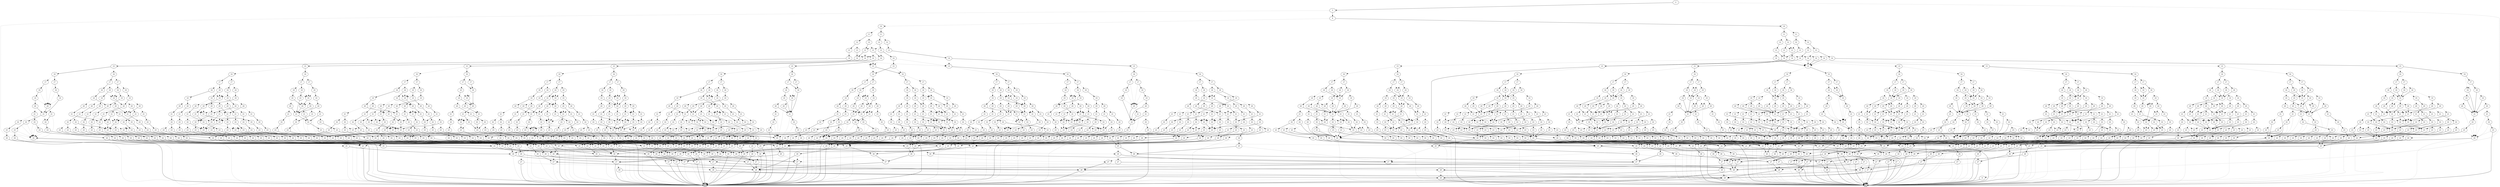 digraph G {
0 [shape=box, label="0", style=filled, shape=box, height=0.3, width=0.3];
1 [shape=box, label="1", style=filled, shape=box, height=0.3, width=0.3];
38703 [label="2"];
38703 -> 20 [style=dotted];
38703 -> 38702 [style=filled];
20 [label="9"];
20 -> 0 [style=dotted];
20 -> 1 [style=filled];
38702 [label="3"];
38702 -> 1727 [style=dotted];
38702 -> 38701 [style=filled];
1727 [label="25"];
1727 -> 1592 [style=dotted];
1727 -> 1726 [style=filled];
1592 [label="27"];
1592 -> 1420 [style=dotted];
1592 -> 59 [style=filled];
1420 [label="28"];
1420 -> 60 [style=dotted];
1420 -> 0 [style=filled];
60 [label="29"];
60 -> 0 [style=dotted];
60 -> 1 [style=filled];
59 [label="28"];
59 -> 1 [style=dotted];
59 -> 0 [style=filled];
1726 [label="26"];
1726 -> 1724 [style=dotted];
1726 -> 1725 [style=filled];
1724 [label="27"];
1724 -> 1438 [style=dotted];
1724 -> 1420 [style=filled];
1438 [label="28"];
1438 -> 60 [style=dotted];
1438 -> 1 [style=filled];
1725 [label="27"];
1725 -> 1468 [style=dotted];
1725 -> 1434 [style=filled];
1468 [label="28"];
1468 -> 1 [style=dotted];
1468 -> 61 [style=filled];
61 [label="29"];
61 -> 1 [style=dotted];
61 -> 0 [style=filled];
1434 [label="28"];
1434 -> 61 [style=dotted];
1434 -> 0 [style=filled];
38701 [label="9"];
38701 -> 36261 [style=dotted];
38701 -> 38700 [style=filled];
36261 [label="10"];
36261 -> 36175 [style=dotted];
36261 -> 36260 [style=filled];
36175 [label="11"];
36175 -> 35970 [style=dotted];
36175 -> 36174 [style=filled];
35970 [label="12"];
35970 -> 35817 [style=dotted];
35970 -> 35969 [style=filled];
35817 [label="13"];
35817 -> 35728 [style=dotted];
35817 -> 35816 [style=filled];
35728 [label="14"];
35728 -> 35654 [style=dotted];
35728 -> 35727 [style=filled];
35654 [label="15"];
35654 -> 35592 [style=dotted];
35654 -> 35653 [style=filled];
35592 [label="16"];
35592 -> 35580 [style=dotted];
35592 -> 35591 [style=filled];
35580 [label="17"];
35580 -> 35564 [style=dotted];
35580 -> 35579 [style=filled];
35564 [label="19"];
35564 -> 35558 [style=dotted];
35564 -> 35563 [style=filled];
35558 [label="20"];
35558 -> 35553 [style=dotted];
35558 -> 35557 [style=filled];
35553 [label="21"];
35553 -> 35549 [style=dotted];
35553 -> 35552 [style=filled];
35549 [label="24"];
35549 -> 0 [style=dotted];
35549 -> 35548 [style=filled];
35548 [label="25"];
35548 -> 1489 [style=dotted];
35548 -> 35547 [style=filled];
1489 [label="26"];
1489 -> 1488 [style=dotted];
1489 -> 0 [style=filled];
1488 [label="27"];
1488 -> 1420 [style=dotted];
1488 -> 1434 [style=filled];
35547 [label="26"];
35547 -> 1465 [style=dotted];
35547 -> 1410 [style=filled];
1465 [label="27"];
1465 -> 1464 [style=dotted];
1465 -> 0 [style=filled];
1464 [label="28"];
1464 -> 0 [style=dotted];
1464 -> 60 [style=filled];
1410 [label="27"];
1410 -> 1409 [style=dotted];
1410 -> 0 [style=filled];
1409 [label="28"];
1409 -> 0 [style=dotted];
1409 -> 61 [style=filled];
35552 [label="22"];
35552 -> 35549 [style=dotted];
35552 -> 35551 [style=filled];
35551 [label="23"];
35551 -> 35549 [style=dotted];
35551 -> 35550 [style=filled];
35550 [label="24"];
35550 -> 1467 [style=dotted];
35550 -> 2764 [style=filled];
1467 [label="25"];
1467 -> 0 [style=dotted];
1467 -> 1466 [style=filled];
1466 [label="26"];
1466 -> 1465 [style=dotted];
1466 -> 0 [style=filled];
2764 [label="25"];
2764 -> 1489 [style=dotted];
2764 -> 1445 [style=filled];
1445 [label="26"];
1445 -> 0 [style=dotted];
1445 -> 1410 [style=filled];
35557 [label="21"];
35557 -> 35552 [style=dotted];
35557 -> 35556 [style=filled];
35556 [label="22"];
35556 -> 35549 [style=dotted];
35556 -> 35555 [style=filled];
35555 [label="23"];
35555 -> 35549 [style=dotted];
35555 -> 35554 [style=filled];
35554 [label="24"];
35554 -> 1838 [style=dotted];
35554 -> 2731 [style=filled];
1838 [label="25"];
1838 -> 1460 [style=dotted];
1838 -> 1466 [style=filled];
1460 [label="26"];
1460 -> 1421 [style=dotted];
1460 -> 0 [style=filled];
1421 [label="27"];
1421 -> 1420 [style=dotted];
1421 -> 0 [style=filled];
2731 [label="25"];
2731 -> 1436 [style=dotted];
2731 -> 1445 [style=filled];
1436 [label="26"];
1436 -> 1435 [style=dotted];
1436 -> 0 [style=filled];
1435 [label="27"];
1435 -> 0 [style=dotted];
1435 -> 1434 [style=filled];
35563 [label="20"];
35563 -> 35553 [style=dotted];
35563 -> 35562 [style=filled];
35562 [label="21"];
35562 -> 35552 [style=dotted];
35562 -> 35561 [style=filled];
35561 [label="22"];
35561 -> 35549 [style=dotted];
35561 -> 35560 [style=filled];
35560 [label="23"];
35560 -> 35549 [style=dotted];
35560 -> 35559 [style=filled];
35559 [label="24"];
35559 -> 35548 [style=dotted];
35559 -> 0 [style=filled];
35579 [label="18"];
35579 -> 35564 [style=dotted];
35579 -> 35578 [style=filled];
35578 [label="19"];
35578 -> 35570 [style=dotted];
35578 -> 35577 [style=filled];
35570 [label="20"];
35570 -> 35553 [style=dotted];
35570 -> 35569 [style=filled];
35569 [label="21"];
35569 -> 35552 [style=dotted];
35569 -> 35568 [style=filled];
35568 [label="22"];
35568 -> 35549 [style=dotted];
35568 -> 35567 [style=filled];
35567 [label="23"];
35567 -> 35549 [style=dotted];
35567 -> 35566 [style=filled];
35566 [label="24"];
35566 -> 35565 [style=dotted];
35566 -> 0 [style=filled];
35565 [label="25"];
35565 -> 1460 [style=dotted];
35565 -> 35547 [style=filled];
35577 [label="20"];
35577 -> 35576 [style=dotted];
35577 -> 35562 [style=filled];
35576 [label="21"];
35576 -> 35572 [style=dotted];
35576 -> 35575 [style=filled];
35572 [label="22"];
35572 -> 35549 [style=dotted];
35572 -> 35571 [style=filled];
35571 [label="23"];
35571 -> 35549 [style=dotted];
35571 -> 21403 [style=filled];
21403 [label="24"];
21403 -> 0 [style=dotted];
21403 -> 2764 [style=filled];
35575 [label="22"];
35575 -> 35549 [style=dotted];
35575 -> 35574 [style=filled];
35574 [label="23"];
35574 -> 35549 [style=dotted];
35574 -> 35573 [style=filled];
35573 [label="24"];
35573 -> 1467 [style=dotted];
35573 -> 2731 [style=filled];
35591 [label="17"];
35591 -> 35587 [style=dotted];
35591 -> 35590 [style=filled];
35587 [label="18"];
35587 -> 35564 [style=dotted];
35587 -> 35586 [style=filled];
35586 [label="19"];
35586 -> 35585 [style=dotted];
35586 -> 35563 [style=filled];
35585 [label="20"];
35585 -> 35553 [style=dotted];
35585 -> 35584 [style=filled];
35584 [label="21"];
35584 -> 35552 [style=dotted];
35584 -> 35583 [style=filled];
35583 [label="22"];
35583 -> 35549 [style=dotted];
35583 -> 35582 [style=filled];
35582 [label="23"];
35582 -> 35549 [style=dotted];
35582 -> 35581 [style=filled];
35581 [label="24"];
35581 -> 1838 [style=dotted];
35581 -> 1437 [style=filled];
1437 [label="25"];
1437 -> 1436 [style=dotted];
1437 -> 0 [style=filled];
35590 [label="18"];
35590 -> 35564 [style=dotted];
35590 -> 35589 [style=filled];
35589 [label="19"];
35589 -> 35563 [style=dotted];
35589 -> 35588 [style=filled];
35588 [label="20"];
35588 -> 35557 [style=dotted];
35588 -> 35562 [style=filled];
35653 [label="16"];
35653 -> 35629 [style=dotted];
35653 -> 35652 [style=filled];
35629 [label="17"];
35629 -> 35620 [style=dotted];
35629 -> 35628 [style=filled];
35620 [label="18"];
35620 -> 35613 [style=dotted];
35620 -> 35619 [style=filled];
35613 [label="19"];
35613 -> 35609 [style=dotted];
35613 -> 35612 [style=filled];
35609 [label="20"];
35609 -> 35602 [style=dotted];
35609 -> 35608 [style=filled];
35602 [label="21"];
35602 -> 35598 [style=dotted];
35602 -> 35601 [style=filled];
35598 [label="22"];
35598 -> 35596 [style=dotted];
35598 -> 35597 [style=filled];
35596 [label="23"];
35596 -> 35594 [style=dotted];
35596 -> 35595 [style=filled];
35594 [label="24"];
35594 -> 35593 [style=dotted];
35594 -> 0 [style=filled];
35593 [label="25"];
35593 -> 12891 [style=dotted];
35593 -> 2714 [style=filled];
12891 [label="26"];
12891 -> 1503 [style=dotted];
12891 -> 1592 [style=filled];
1503 [label="27"];
1503 -> 0 [style=dotted];
1503 -> 1420 [style=filled];
2714 [label="26"];
2714 -> 1703 [style=dotted];
2714 -> 2687 [style=filled];
1703 [label="27"];
1703 -> 1547 [style=dotted];
1703 -> 1420 [style=filled];
1547 [label="28"];
1547 -> 60 [style=dotted];
1547 -> 61 [style=filled];
2687 [label="27"];
2687 -> 59 [style=dotted];
2687 -> 1434 [style=filled];
35595 [label="24"];
35595 -> 34159 [style=dotted];
35595 -> 12353 [style=filled];
34159 [label="25"];
34159 -> 2697 [style=dotted];
34159 -> 2688 [style=filled];
2697 [label="26"];
2697 -> 1503 [style=dotted];
2697 -> 1488 [style=filled];
2688 [label="26"];
2688 -> 2309 [style=dotted];
2688 -> 2687 [style=filled];
2309 [label="27"];
2309 -> 1547 [style=dotted];
2309 -> 0 [style=filled];
12353 [label="25"];
12353 -> 1574 [style=dotted];
12353 -> 1504 [style=filled];
1574 [label="26"];
1574 -> 0 [style=dotted];
1574 -> 1503 [style=filled];
1504 [label="26"];
1504 -> 1503 [style=dotted];
1504 -> 0 [style=filled];
35597 [label="23"];
35597 -> 35594 [style=dotted];
35597 -> 17043 [style=filled];
17043 [label="24"];
17043 -> 2699 [style=dotted];
17043 -> 15118 [style=filled];
2699 [label="25"];
2699 -> 2697 [style=dotted];
2699 -> 2698 [style=filled];
2698 [label="26"];
2698 -> 2309 [style=dotted];
2698 -> 1515 [style=filled];
1515 [label="27"];
1515 -> 1434 [style=dotted];
1515 -> 0 [style=filled];
15118 [label="25"];
15118 -> 1574 [style=dotted];
15118 -> 2697 [style=filled];
35601 [label="22"];
35601 -> 35600 [style=dotted];
35601 -> 35597 [style=filled];
35600 [label="23"];
35600 -> 35594 [style=dotted];
35600 -> 35599 [style=filled];
35599 [label="24"];
35599 -> 34169 [style=dotted];
35599 -> 14907 [style=filled];
34169 [label="25"];
34169 -> 2697 [style=dotted];
34169 -> 2709 [style=filled];
2709 [label="26"];
2709 -> 2309 [style=dotted];
2709 -> 1434 [style=filled];
14907 [label="25"];
14907 -> 1574 [style=dotted];
14907 -> 14906 [style=filled];
14906 [label="26"];
14906 -> 1503 [style=dotted];
14906 -> 1421 [style=filled];
35608 [label="21"];
35608 -> 35598 [style=dotted];
35608 -> 35607 [style=filled];
35607 [label="22"];
35607 -> 35600 [style=dotted];
35607 -> 35606 [style=filled];
35606 [label="23"];
35606 -> 35604 [style=dotted];
35606 -> 35605 [style=filled];
35604 [label="24"];
35604 -> 35603 [style=dotted];
35604 -> 1569 [style=filled];
35603 [label="25"];
35603 -> 12891 [style=dotted];
35603 -> 2688 [style=filled];
1569 [label="25"];
1569 -> 0 [style=dotted];
1569 -> 1504 [style=filled];
35605 [label="24"];
35605 -> 0 [style=dotted];
35605 -> 35593 [style=filled];
35612 [label="20"];
35612 -> 35608 [style=dotted];
35612 -> 35611 [style=filled];
35611 [label="21"];
35611 -> 35601 [style=dotted];
35611 -> 35610 [style=filled];
35610 [label="22"];
35610 -> 35597 [style=dotted];
35610 -> 35606 [style=filled];
35619 [label="19"];
35619 -> 35618 [style=dotted];
35619 -> 35612 [style=filled];
35618 [label="20"];
35618 -> 35617 [style=dotted];
35618 -> 35608 [style=filled];
35617 [label="21"];
35617 -> 35598 [style=dotted];
35617 -> 35616 [style=filled];
35616 [label="22"];
35616 -> 35600 [style=dotted];
35616 -> 35615 [style=filled];
35615 [label="23"];
35615 -> 35614 [style=dotted];
35615 -> 17043 [style=filled];
35614 [label="24"];
35614 -> 35603 [style=dotted];
35614 -> 0 [style=filled];
35628 [label="18"];
35628 -> 35613 [style=dotted];
35628 -> 35627 [style=filled];
35627 [label="19"];
35627 -> 35622 [style=dotted];
35627 -> 35626 [style=filled];
35622 [label="20"];
35622 -> 35608 [style=dotted];
35622 -> 35621 [style=filled];
35621 [label="21"];
35621 -> 35598 [style=dotted];
35621 -> 35610 [style=filled];
35626 [label="20"];
35626 -> 35608 [style=dotted];
35626 -> 35625 [style=filled];
35625 [label="21"];
35625 -> 35601 [style=dotted];
35625 -> 35624 [style=filled];
35624 [label="22"];
35624 -> 35597 [style=dotted];
35624 -> 35623 [style=filled];
35623 [label="23"];
35623 -> 35595 [style=dotted];
35623 -> 35605 [style=filled];
35652 [label="17"];
35652 -> 35644 [style=dotted];
35652 -> 35651 [style=filled];
35644 [label="18"];
35644 -> 35613 [style=dotted];
35644 -> 35643 [style=filled];
35643 [label="19"];
35643 -> 35638 [style=dotted];
35643 -> 35642 [style=filled];
35638 [label="20"];
35638 -> 35633 [style=dotted];
35638 -> 35637 [style=filled];
35633 [label="21"];
35633 -> 35598 [style=dotted];
35633 -> 35632 [style=filled];
35632 [label="22"];
35632 -> 35600 [style=dotted];
35632 -> 35631 [style=filled];
35631 [label="23"];
35631 -> 35604 [style=dotted];
35631 -> 35630 [style=filled];
35630 [label="24"];
35630 -> 0 [style=dotted];
35630 -> 15118 [style=filled];
35637 [label="21"];
35637 -> 35598 [style=dotted];
35637 -> 35636 [style=filled];
35636 [label="22"];
35636 -> 35635 [style=dotted];
35636 -> 35606 [style=filled];
35635 [label="23"];
35635 -> 35594 [style=dotted];
35635 -> 35634 [style=filled];
35634 [label="24"];
35634 -> 2699 [style=dotted];
35634 -> 14907 [style=filled];
35642 [label="20"];
35642 -> 35608 [style=dotted];
35642 -> 35641 [style=filled];
35641 [label="21"];
35641 -> 35601 [style=dotted];
35641 -> 35640 [style=filled];
35640 [label="22"];
35640 -> 35597 [style=dotted];
35640 -> 35639 [style=filled];
35639 [label="23"];
35639 -> 34397 [style=dotted];
35639 -> 35605 [style=filled];
34397 [label="24"];
34397 -> 34159 [style=dotted];
34397 -> 1569 [style=filled];
35651 [label="18"];
35651 -> 35613 [style=dotted];
35651 -> 35650 [style=filled];
35650 [label="19"];
35650 -> 35649 [style=dotted];
35650 -> 35626 [style=filled];
35649 [label="20"];
35649 -> 35608 [style=dotted];
35649 -> 35648 [style=filled];
35648 [label="21"];
35648 -> 35647 [style=dotted];
35648 -> 35610 [style=filled];
35647 [label="22"];
35647 -> 35646 [style=dotted];
35647 -> 35597 [style=filled];
35646 [label="23"];
35646 -> 35594 [style=dotted];
35646 -> 35645 [style=filled];
35645 [label="24"];
35645 -> 34169 [style=dotted];
35645 -> 12353 [style=filled];
35727 [label="15"];
35727 -> 35726 [style=dotted];
35727 -> 34338 [style=filled];
35726 [label="16"];
35726 -> 35708 [style=dotted];
35726 -> 35725 [style=filled];
35708 [label="17"];
35708 -> 35689 [style=dotted];
35708 -> 35707 [style=filled];
35689 [label="18"];
35689 -> 35682 [style=dotted];
35689 -> 35688 [style=filled];
35682 [label="19"];
35682 -> 35673 [style=dotted];
35682 -> 35681 [style=filled];
35673 [label="20"];
35673 -> 35665 [style=dotted];
35673 -> 35672 [style=filled];
35665 [label="21"];
35665 -> 35659 [style=dotted];
35665 -> 35664 [style=filled];
35659 [label="23"];
35659 -> 35655 [style=dotted];
35659 -> 35658 [style=filled];
35655 [label="24"];
35655 -> 12353 [style=dotted];
35655 -> 35548 [style=filled];
35658 [label="24"];
35658 -> 0 [style=dotted];
35658 -> 35657 [style=filled];
35657 [label="25"];
35657 -> 2266 [style=dotted];
35657 -> 35656 [style=filled];
2266 [label="26"];
2266 -> 1488 [style=dotted];
2266 -> 1503 [style=filled];
35656 [label="26"];
35656 -> 1708 [style=dotted];
35656 -> 1410 [style=filled];
1708 [label="27"];
1708 -> 1464 [style=dotted];
1708 -> 1420 [style=filled];
35664 [label="22"];
35664 -> 35659 [style=dotted];
35664 -> 35663 [style=filled];
35663 [label="23"];
35663 -> 35655 [style=dotted];
35663 -> 35662 [style=filled];
35662 [label="24"];
35662 -> 1467 [style=dotted];
35662 -> 35661 [style=filled];
35661 [label="25"];
35661 -> 2266 [style=dotted];
35661 -> 35660 [style=filled];
35660 [label="26"];
35660 -> 1503 [style=dotted];
35660 -> 1410 [style=filled];
35672 [label="21"];
35672 -> 35664 [style=dotted];
35672 -> 35671 [style=filled];
35671 [label="22"];
35671 -> 35659 [style=dotted];
35671 -> 35670 [style=filled];
35670 [label="23"];
35670 -> 35667 [style=dotted];
35670 -> 35669 [style=filled];
35667 [label="24"];
35667 -> 1575 [style=dotted];
35667 -> 35666 [style=filled];
1575 [label="25"];
1575 -> 1574 [style=dotted];
1575 -> 0 [style=filled];
35666 [label="25"];
35666 -> 1489 [style=dotted];
35666 -> 35656 [style=filled];
35669 [label="24"];
35669 -> 1838 [style=dotted];
35669 -> 35668 [style=filled];
35668 [label="25"];
35668 -> 2181 [style=dotted];
35668 -> 35660 [style=filled];
2181 [label="26"];
2181 -> 1435 [style=dotted];
2181 -> 1503 [style=filled];
35681 [label="20"];
35681 -> 35676 [style=dotted];
35681 -> 35680 [style=filled];
35676 [label="21"];
35676 -> 35659 [style=dotted];
35676 -> 35675 [style=filled];
35675 [label="22"];
35675 -> 35659 [style=dotted];
35675 -> 35674 [style=filled];
35674 [label="23"];
35674 -> 35667 [style=dotted];
35674 -> 35662 [style=filled];
35680 [label="21"];
35680 -> 35664 [style=dotted];
35680 -> 35679 [style=filled];
35679 [label="22"];
35679 -> 35659 [style=dotted];
35679 -> 35678 [style=filled];
35678 [label="23"];
35678 -> 35667 [style=dotted];
35678 -> 35677 [style=filled];
35677 [label="24"];
35677 -> 35548 [style=dotted];
35677 -> 12353 [style=filled];
35688 [label="19"];
35688 -> 35687 [style=dotted];
35688 -> 35681 [style=filled];
35687 [label="20"];
35687 -> 35686 [style=dotted];
35687 -> 35672 [style=filled];
35686 [label="21"];
35686 -> 35659 [style=dotted];
35686 -> 35685 [style=filled];
35685 [label="22"];
35685 -> 35659 [style=dotted];
35685 -> 35684 [style=filled];
35684 [label="23"];
35684 -> 35683 [style=dotted];
35684 -> 35662 [style=filled];
35683 [label="24"];
35683 -> 1575 [style=dotted];
35683 -> 35548 [style=filled];
35707 [label="18"];
35707 -> 35682 [style=dotted];
35707 -> 35706 [style=filled];
35706 [label="19"];
35706 -> 35694 [style=dotted];
35706 -> 35705 [style=filled];
35694 [label="20"];
35694 -> 35676 [style=dotted];
35694 -> 35693 [style=filled];
35693 [label="21"];
35693 -> 35664 [style=dotted];
35693 -> 35692 [style=filled];
35692 [label="22"];
35692 -> 35659 [style=dotted];
35692 -> 35691 [style=filled];
35691 [label="23"];
35691 -> 35667 [style=dotted];
35691 -> 35690 [style=filled];
35690 [label="24"];
35690 -> 35565 [style=dotted];
35690 -> 12353 [style=filled];
35705 [label="20"];
35705 -> 35701 [style=dotted];
35705 -> 35704 [style=filled];
35701 [label="21"];
35701 -> 35697 [style=dotted];
35701 -> 35700 [style=filled];
35697 [label="22"];
35697 -> 35659 [style=dotted];
35697 -> 35696 [style=filled];
35696 [label="23"];
35696 -> 35655 [style=dotted];
35696 -> 35695 [style=filled];
35695 [label="24"];
35695 -> 0 [style=dotted];
35695 -> 35661 [style=filled];
35700 [label="22"];
35700 -> 35659 [style=dotted];
35700 -> 35699 [style=filled];
35699 [label="23"];
35699 -> 35667 [style=dotted];
35699 -> 35698 [style=filled];
35698 [label="24"];
35698 -> 1467 [style=dotted];
35698 -> 35668 [style=filled];
35704 [label="21"];
35704 -> 35664 [style=dotted];
35704 -> 35703 [style=filled];
35703 [label="22"];
35703 -> 35659 [style=dotted];
35703 -> 35702 [style=filled];
35702 [label="23"];
35702 -> 35658 [style=dotted];
35702 -> 35677 [style=filled];
35725 [label="17"];
35725 -> 35721 [style=dotted];
35725 -> 35724 [style=filled];
35721 [label="18"];
35721 -> 35682 [style=dotted];
35721 -> 35720 [style=filled];
35720 [label="19"];
35720 -> 35714 [style=dotted];
35720 -> 35719 [style=filled];
35714 [label="20"];
35714 -> 35676 [style=dotted];
35714 -> 35713 [style=filled];
35713 [label="21"];
35713 -> 35664 [style=dotted];
35713 -> 35712 [style=filled];
35712 [label="22"];
35712 -> 35659 [style=dotted];
35712 -> 35711 [style=filled];
35711 [label="23"];
35711 -> 35667 [style=dotted];
35711 -> 35710 [style=filled];
35710 [label="24"];
35710 -> 1838 [style=dotted];
35710 -> 35709 [style=filled];
35709 [label="25"];
35709 -> 2181 [style=dotted];
35709 -> 1504 [style=filled];
35719 [label="20"];
35719 -> 35676 [style=dotted];
35719 -> 35718 [style=filled];
35718 [label="21"];
35718 -> 35664 [style=dotted];
35718 -> 35717 [style=filled];
35717 [label="22"];
35717 -> 35659 [style=dotted];
35717 -> 35716 [style=filled];
35716 [label="23"];
35716 -> 35715 [style=dotted];
35716 -> 35677 [style=filled];
35715 [label="24"];
35715 -> 0 [style=dotted];
35715 -> 35666 [style=filled];
35724 [label="18"];
35724 -> 35682 [style=dotted];
35724 -> 35723 [style=filled];
35723 [label="19"];
35723 -> 35681 [style=dotted];
35723 -> 35722 [style=filled];
35722 [label="20"];
35722 -> 35672 [style=dotted];
35722 -> 35704 [style=filled];
34338 [label="16"];
34338 -> 34319 [style=dotted];
34338 -> 34337 [style=filled];
34319 [label="17"];
34319 -> 34314 [style=dotted];
34319 -> 34318 [style=filled];
34314 [label="19"];
34314 -> 34310 [style=dotted];
34314 -> 34313 [style=filled];
34310 [label="20"];
34310 -> 34305 [style=dotted];
34310 -> 34309 [style=filled];
34305 [label="21"];
34305 -> 34301 [style=dotted];
34305 -> 34304 [style=filled];
34301 [label="22"];
34301 -> 34299 [style=dotted];
34301 -> 34300 [style=filled];
34299 [label="24"];
34299 -> 34159 [style=dotted];
34299 -> 0 [style=filled];
34300 [label="23"];
34300 -> 34299 [style=dotted];
34300 -> 16543 [style=filled];
16543 [label="24"];
16543 -> 2699 [style=dotted];
16543 -> 12541 [style=filled];
12541 [label="25"];
12541 -> 0 [style=dotted];
12541 -> 1514 [style=filled];
1514 [label="26"];
1514 -> 0 [style=dotted];
1514 -> 1488 [style=filled];
34304 [label="22"];
34304 -> 34303 [style=dotted];
34304 -> 34300 [style=filled];
34303 [label="23"];
34303 -> 34299 [style=dotted];
34303 -> 34302 [style=filled];
34302 [label="24"];
34302 -> 34169 [style=dotted];
34302 -> 1423 [style=filled];
1423 [label="25"];
1423 -> 0 [style=dotted];
1423 -> 1422 [style=filled];
1422 [label="26"];
1422 -> 0 [style=dotted];
1422 -> 1421 [style=filled];
34309 [label="21"];
34309 -> 34301 [style=dotted];
34309 -> 34308 [style=filled];
34308 [label="22"];
34308 -> 34303 [style=dotted];
34308 -> 34307 [style=filled];
34307 [label="23"];
34307 -> 34299 [style=dotted];
34307 -> 34306 [style=filled];
34306 [label="24"];
34306 -> 0 [style=dotted];
34306 -> 34159 [style=filled];
34313 [label="20"];
34313 -> 34309 [style=dotted];
34313 -> 34312 [style=filled];
34312 [label="21"];
34312 -> 34304 [style=dotted];
34312 -> 34311 [style=filled];
34311 [label="22"];
34311 -> 34300 [style=dotted];
34311 -> 34307 [style=filled];
34318 [label="18"];
34318 -> 34314 [style=dotted];
34318 -> 34317 [style=filled];
34317 [label="19"];
34317 -> 34316 [style=dotted];
34317 -> 34313 [style=filled];
34316 [label="20"];
34316 -> 34309 [style=dotted];
34316 -> 34315 [style=filled];
34315 [label="21"];
34315 -> 34301 [style=dotted];
34315 -> 34311 [style=filled];
34337 [label="17"];
34337 -> 34329 [style=dotted];
34337 -> 34336 [style=filled];
34329 [label="18"];
34329 -> 34314 [style=dotted];
34329 -> 34328 [style=filled];
34328 [label="19"];
34328 -> 34327 [style=dotted];
34328 -> 34313 [style=filled];
34327 [label="20"];
34327 -> 34322 [style=dotted];
34327 -> 34326 [style=filled];
34322 [label="21"];
34322 -> 34301 [style=dotted];
34322 -> 34321 [style=filled];
34321 [label="22"];
34321 -> 34303 [style=dotted];
34321 -> 34320 [style=filled];
34320 [label="23"];
34320 -> 34299 [style=dotted];
34320 -> 25894 [style=filled];
25894 [label="24"];
25894 -> 0 [style=dotted];
25894 -> 12541 [style=filled];
34326 [label="21"];
34326 -> 34301 [style=dotted];
34326 -> 34325 [style=filled];
34325 [label="22"];
34325 -> 34324 [style=dotted];
34325 -> 34307 [style=filled];
34324 [label="23"];
34324 -> 34299 [style=dotted];
34324 -> 34323 [style=filled];
34323 [label="24"];
34323 -> 2699 [style=dotted];
34323 -> 1423 [style=filled];
34336 [label="18"];
34336 -> 34314 [style=dotted];
34336 -> 34335 [style=filled];
34335 [label="19"];
34335 -> 34334 [style=dotted];
34335 -> 34313 [style=filled];
34334 [label="20"];
34334 -> 34309 [style=dotted];
34334 -> 34333 [style=filled];
34333 [label="21"];
34333 -> 34332 [style=dotted];
34333 -> 34311 [style=filled];
34332 [label="22"];
34332 -> 34331 [style=dotted];
34332 -> 34300 [style=filled];
34331 [label="23"];
34331 -> 34299 [style=dotted];
34331 -> 34330 [style=filled];
34330 [label="24"];
34330 -> 34169 [style=dotted];
34330 -> 0 [style=filled];
35816 [label="14"];
35816 -> 35654 [style=dotted];
35816 -> 35815 [style=filled];
35815 [label="15"];
35815 -> 35814 [style=dotted];
35815 -> 16766 [style=filled];
35814 [label="16"];
35814 -> 35789 [style=dotted];
35814 -> 35813 [style=filled];
35789 [label="17"];
35789 -> 35770 [style=dotted];
35789 -> 35788 [style=filled];
35770 [label="18"];
35770 -> 35763 [style=dotted];
35770 -> 35769 [style=filled];
35763 [label="19"];
35763 -> 35754 [style=dotted];
35763 -> 35762 [style=filled];
35754 [label="20"];
35754 -> 35746 [style=dotted];
35754 -> 35753 [style=filled];
35746 [label="21"];
35746 -> 35736 [style=dotted];
35746 -> 35745 [style=filled];
35736 [label="22"];
35736 -> 35731 [style=dotted];
35736 -> 35735 [style=filled];
35731 [label="23"];
35731 -> 35729 [style=dotted];
35731 -> 35730 [style=filled];
35729 [label="24"];
35729 -> 15118 [style=dotted];
35729 -> 35548 [style=filled];
35730 [label="24"];
35730 -> 12541 [style=dotted];
35730 -> 35657 [style=filled];
35735 [label="23"];
35735 -> 35729 [style=dotted];
35735 -> 35734 [style=filled];
35734 [label="24"];
35734 -> 0 [style=dotted];
35734 -> 35733 [style=filled];
35733 [label="25"];
35733 -> 2266 [style=dotted];
35733 -> 35732 [style=filled];
35732 [label="26"];
35732 -> 1708 [style=dotted];
35732 -> 1549 [style=filled];
1549 [label="27"];
1549 -> 1547 [style=dotted];
1549 -> 1434 [style=filled];
35745 [label="22"];
35745 -> 35740 [style=dotted];
35745 -> 35744 [style=filled];
35740 [label="23"];
35740 -> 35729 [style=dotted];
35740 -> 35739 [style=filled];
35739 [label="24"];
35739 -> 1530 [style=dotted];
35739 -> 35738 [style=filled];
1530 [label="25"];
1530 -> 0 [style=dotted];
1530 -> 1529 [style=filled];
1529 [label="26"];
1529 -> 0 [style=dotted];
1529 -> 1435 [style=filled];
35738 [label="25"];
35738 -> 2266 [style=dotted];
35738 -> 35737 [style=filled];
35737 [label="26"];
35737 -> 1708 [style=dotted];
35737 -> 2309 [style=filled];
35744 [label="23"];
35744 -> 35729 [style=dotted];
35744 -> 35743 [style=filled];
35743 [label="24"];
35743 -> 1467 [style=dotted];
35743 -> 35742 [style=filled];
35742 [label="25"];
35742 -> 2266 [style=dotted];
35742 -> 35741 [style=filled];
35741 [label="26"];
35741 -> 1503 [style=dotted];
35741 -> 1549 [style=filled];
35753 [label="21"];
35753 -> 35747 [style=dotted];
35753 -> 35752 [style=filled];
35747 [label="22"];
35747 -> 35731 [style=dotted];
35747 -> 35744 [style=filled];
35752 [label="22"];
35752 -> 35740 [style=dotted];
35752 -> 35751 [style=filled];
35751 [label="23"];
35751 -> 35748 [style=dotted];
35751 -> 35750 [style=filled];
35748 [label="24"];
35748 -> 15487 [style=dotted];
35748 -> 35666 [style=filled];
15487 [label="25"];
15487 -> 1574 [style=dotted];
15487 -> 1514 [style=filled];
35750 [label="24"];
35750 -> 1838 [style=dotted];
35750 -> 35749 [style=filled];
35749 [label="25"];
35749 -> 2181 [style=dotted];
35749 -> 35741 [style=filled];
35762 [label="20"];
35762 -> 35757 [style=dotted];
35762 -> 35761 [style=filled];
35757 [label="21"];
35757 -> 35736 [style=dotted];
35757 -> 35756 [style=filled];
35756 [label="22"];
35756 -> 35740 [style=dotted];
35756 -> 35755 [style=filled];
35755 [label="23"];
35755 -> 35748 [style=dotted];
35755 -> 35743 [style=filled];
35761 [label="21"];
35761 -> 35745 [style=dotted];
35761 -> 35760 [style=filled];
35760 [label="22"];
35760 -> 35735 [style=dotted];
35760 -> 35759 [style=filled];
35759 [label="23"];
35759 -> 35748 [style=dotted];
35759 -> 35758 [style=filled];
35758 [label="24"];
35758 -> 35548 [style=dotted];
35758 -> 15118 [style=filled];
35769 [label="19"];
35769 -> 35768 [style=dotted];
35769 -> 35762 [style=filled];
35768 [label="20"];
35768 -> 35767 [style=dotted];
35768 -> 35753 [style=filled];
35767 [label="21"];
35767 -> 35736 [style=dotted];
35767 -> 35766 [style=filled];
35766 [label="22"];
35766 -> 35740 [style=dotted];
35766 -> 35765 [style=filled];
35765 [label="23"];
35765 -> 35764 [style=dotted];
35765 -> 35743 [style=filled];
35764 [label="24"];
35764 -> 15487 [style=dotted];
35764 -> 35548 [style=filled];
35788 [label="18"];
35788 -> 35763 [style=dotted];
35788 -> 35787 [style=filled];
35787 [label="19"];
35787 -> 35775 [style=dotted];
35787 -> 35786 [style=filled];
35775 [label="20"];
35775 -> 35757 [style=dotted];
35775 -> 35774 [style=filled];
35774 [label="21"];
35774 -> 35747 [style=dotted];
35774 -> 35773 [style=filled];
35773 [label="22"];
35773 -> 35735 [style=dotted];
35773 -> 35772 [style=filled];
35772 [label="23"];
35772 -> 35748 [style=dotted];
35772 -> 35771 [style=filled];
35771 [label="24"];
35771 -> 35565 [style=dotted];
35771 -> 15118 [style=filled];
35786 [label="20"];
35786 -> 35782 [style=dotted];
35786 -> 35785 [style=filled];
35782 [label="21"];
35782 -> 35778 [style=dotted];
35782 -> 35781 [style=filled];
35778 [label="22"];
35778 -> 35731 [style=dotted];
35778 -> 35777 [style=filled];
35777 [label="23"];
35777 -> 35729 [style=dotted];
35777 -> 35776 [style=filled];
35776 [label="24"];
35776 -> 0 [style=dotted];
35776 -> 35742 [style=filled];
35781 [label="22"];
35781 -> 35740 [style=dotted];
35781 -> 35780 [style=filled];
35780 [label="23"];
35780 -> 35748 [style=dotted];
35780 -> 35779 [style=filled];
35779 [label="24"];
35779 -> 1467 [style=dotted];
35779 -> 35749 [style=filled];
35785 [label="21"];
35785 -> 35745 [style=dotted];
35785 -> 35784 [style=filled];
35784 [label="22"];
35784 -> 35735 [style=dotted];
35784 -> 35783 [style=filled];
35783 [label="23"];
35783 -> 35730 [style=dotted];
35783 -> 35758 [style=filled];
35813 [label="17"];
35813 -> 35804 [style=dotted];
35813 -> 35812 [style=filled];
35804 [label="18"];
35804 -> 35763 [style=dotted];
35804 -> 35803 [style=filled];
35803 [label="19"];
35803 -> 35797 [style=dotted];
35803 -> 35802 [style=filled];
35797 [label="20"];
35797 -> 35757 [style=dotted];
35797 -> 35796 [style=filled];
35796 [label="21"];
35796 -> 35747 [style=dotted];
35796 -> 35795 [style=filled];
35795 [label="22"];
35795 -> 35791 [style=dotted];
35795 -> 35794 [style=filled];
35791 [label="23"];
35791 -> 35729 [style=dotted];
35791 -> 35790 [style=filled];
35790 [label="24"];
35790 -> 0 [style=dotted];
35790 -> 35738 [style=filled];
35794 [label="23"];
35794 -> 35748 [style=dotted];
35794 -> 35793 [style=filled];
35793 [label="24"];
35793 -> 1838 [style=dotted];
35793 -> 35792 [style=filled];
35792 [label="25"];
35792 -> 2181 [style=dotted];
35792 -> 2697 [style=filled];
35802 [label="20"];
35802 -> 35757 [style=dotted];
35802 -> 35801 [style=filled];
35801 [label="21"];
35801 -> 35745 [style=dotted];
35801 -> 35800 [style=filled];
35800 [label="22"];
35800 -> 35735 [style=dotted];
35800 -> 35799 [style=filled];
35799 [label="23"];
35799 -> 35798 [style=dotted];
35799 -> 35758 [style=filled];
35798 [label="24"];
35798 -> 12541 [style=dotted];
35798 -> 35666 [style=filled];
35812 [label="18"];
35812 -> 35763 [style=dotted];
35812 -> 35811 [style=filled];
35811 [label="19"];
35811 -> 35809 [style=dotted];
35811 -> 35810 [style=filled];
35809 [label="20"];
35809 -> 35757 [style=dotted];
35809 -> 35808 [style=filled];
35808 [label="21"];
35808 -> 35807 [style=dotted];
35808 -> 35760 [style=filled];
35807 [label="22"];
35807 -> 35806 [style=dotted];
35807 -> 35744 [style=filled];
35806 [label="23"];
35806 -> 35729 [style=dotted];
35806 -> 35805 [style=filled];
35805 [label="24"];
35805 -> 1530 [style=dotted];
35805 -> 35657 [style=filled];
35810 [label="20"];
35810 -> 35753 [style=dotted];
35810 -> 35785 [style=filled];
16766 [label="16"];
16766 -> 14764 [style=dotted];
16766 -> 16765 [style=filled];
14764 [label="17"];
14764 -> 14762 [style=dotted];
14764 -> 14763 [style=filled];
14762 [label="19"];
14762 -> 14761 [style=dotted];
14762 -> 14760 [style=filled];
14761 [label="20"];
14761 -> 14756 [style=dotted];
14761 -> 14760 [style=filled];
14756 [label="24"];
14756 -> 2699 [style=dotted];
14756 -> 0 [style=filled];
14760 [label="21"];
14760 -> 14756 [style=dotted];
14760 -> 14759 [style=filled];
14759 [label="22"];
14759 -> 14756 [style=dotted];
14759 -> 14758 [style=filled];
14758 [label="23"];
14758 -> 14756 [style=dotted];
14758 -> 14757 [style=filled];
14757 [label="24"];
14757 -> 0 [style=dotted];
14757 -> 2699 [style=filled];
14763 [label="18"];
14763 -> 14762 [style=dotted];
14763 -> 14760 [style=filled];
16765 [label="17"];
16765 -> 16764 [style=dotted];
16765 -> 14763 [style=filled];
16764 [label="18"];
16764 -> 14762 [style=dotted];
16764 -> 16763 [style=filled];
16763 [label="19"];
16763 -> 16762 [style=dotted];
16763 -> 14760 [style=filled];
16762 [label="20"];
16762 -> 16761 [style=dotted];
16762 -> 14760 [style=filled];
16761 [label="21"];
16761 -> 14756 [style=dotted];
16761 -> 16760 [style=filled];
16760 [label="22"];
16760 -> 14756 [style=dotted];
16760 -> 16759 [style=filled];
16759 [label="23"];
16759 -> 14756 [style=dotted];
16759 -> 0 [style=filled];
35969 [label="13"];
35969 -> 35895 [style=dotted];
35969 -> 35968 [style=filled];
35895 [label="14"];
35895 -> 35654 [style=dotted];
35895 -> 35894 [style=filled];
35894 [label="15"];
35894 -> 35893 [style=dotted];
35894 -> 34633 [style=filled];
35893 [label="16"];
35893 -> 35871 [style=dotted];
35893 -> 35892 [style=filled];
35871 [label="17"];
35871 -> 35852 [style=dotted];
35871 -> 35870 [style=filled];
35852 [label="18"];
35852 -> 35845 [style=dotted];
35852 -> 35851 [style=filled];
35845 [label="19"];
35845 -> 35836 [style=dotted];
35845 -> 35844 [style=filled];
35836 [label="20"];
35836 -> 35828 [style=dotted];
35836 -> 35835 [style=filled];
35828 [label="21"];
35828 -> 35822 [style=dotted];
35828 -> 35827 [style=filled];
35822 [label="22"];
35822 -> 35820 [style=dotted];
35822 -> 35821 [style=filled];
35820 [label="23"];
35820 -> 35818 [style=dotted];
35820 -> 35819 [style=filled];
35818 [label="24"];
35818 -> 14907 [style=dotted];
35818 -> 35548 [style=filled];
35819 [label="24"];
35819 -> 1423 [style=dotted];
35819 -> 35657 [style=filled];
35821 [label="23"];
35821 -> 35818 [style=dotted];
35821 -> 35790 [style=filled];
35827 [label="22"];
35827 -> 35821 [style=dotted];
35827 -> 35826 [style=filled];
35826 [label="23"];
35826 -> 35818 [style=dotted];
35826 -> 35825 [style=filled];
35825 [label="24"];
35825 -> 1467 [style=dotted];
35825 -> 35824 [style=filled];
35824 [label="25"];
35824 -> 2266 [style=dotted];
35824 -> 35823 [style=filled];
35823 [label="26"];
35823 -> 1503 [style=dotted];
35823 -> 2309 [style=filled];
35835 [label="21"];
35835 -> 35829 [style=dotted];
35835 -> 35834 [style=filled];
35829 [label="22"];
35829 -> 35820 [style=dotted];
35829 -> 35826 [style=filled];
35834 [label="22"];
35834 -> 35821 [style=dotted];
35834 -> 35833 [style=filled];
35833 [label="23"];
35833 -> 35830 [style=dotted];
35833 -> 35832 [style=filled];
35830 [label="24"];
35830 -> 14919 [style=dotted];
35830 -> 35666 [style=filled];
14919 [label="25"];
14919 -> 1574 [style=dotted];
14919 -> 1422 [style=filled];
35832 [label="24"];
35832 -> 1838 [style=dotted];
35832 -> 35831 [style=filled];
35831 [label="25"];
35831 -> 2181 [style=dotted];
35831 -> 35823 [style=filled];
35844 [label="20"];
35844 -> 35839 [style=dotted];
35844 -> 35843 [style=filled];
35839 [label="21"];
35839 -> 35822 [style=dotted];
35839 -> 35838 [style=filled];
35838 [label="22"];
35838 -> 35821 [style=dotted];
35838 -> 35837 [style=filled];
35837 [label="23"];
35837 -> 35830 [style=dotted];
35837 -> 35825 [style=filled];
35843 [label="21"];
35843 -> 35827 [style=dotted];
35843 -> 35842 [style=filled];
35842 [label="22"];
35842 -> 35821 [style=dotted];
35842 -> 35841 [style=filled];
35841 [label="23"];
35841 -> 35830 [style=dotted];
35841 -> 35840 [style=filled];
35840 [label="24"];
35840 -> 35548 [style=dotted];
35840 -> 14907 [style=filled];
35851 [label="19"];
35851 -> 35850 [style=dotted];
35851 -> 35844 [style=filled];
35850 [label="20"];
35850 -> 35849 [style=dotted];
35850 -> 35835 [style=filled];
35849 [label="21"];
35849 -> 35822 [style=dotted];
35849 -> 35848 [style=filled];
35848 [label="22"];
35848 -> 35821 [style=dotted];
35848 -> 35847 [style=filled];
35847 [label="23"];
35847 -> 35846 [style=dotted];
35847 -> 35825 [style=filled];
35846 [label="24"];
35846 -> 14919 [style=dotted];
35846 -> 35548 [style=filled];
35870 [label="18"];
35870 -> 35845 [style=dotted];
35870 -> 35869 [style=filled];
35869 [label="19"];
35869 -> 35857 [style=dotted];
35869 -> 35868 [style=filled];
35857 [label="20"];
35857 -> 35839 [style=dotted];
35857 -> 35856 [style=filled];
35856 [label="21"];
35856 -> 35829 [style=dotted];
35856 -> 35855 [style=filled];
35855 [label="22"];
35855 -> 35821 [style=dotted];
35855 -> 35854 [style=filled];
35854 [label="23"];
35854 -> 35830 [style=dotted];
35854 -> 35853 [style=filled];
35853 [label="24"];
35853 -> 35565 [style=dotted];
35853 -> 14907 [style=filled];
35868 [label="20"];
35868 -> 35864 [style=dotted];
35868 -> 35867 [style=filled];
35864 [label="21"];
35864 -> 35860 [style=dotted];
35864 -> 35863 [style=filled];
35860 [label="22"];
35860 -> 35820 [style=dotted];
35860 -> 35859 [style=filled];
35859 [label="23"];
35859 -> 35818 [style=dotted];
35859 -> 35858 [style=filled];
35858 [label="24"];
35858 -> 0 [style=dotted];
35858 -> 35824 [style=filled];
35863 [label="22"];
35863 -> 35821 [style=dotted];
35863 -> 35862 [style=filled];
35862 [label="23"];
35862 -> 35830 [style=dotted];
35862 -> 35861 [style=filled];
35861 [label="24"];
35861 -> 1467 [style=dotted];
35861 -> 35831 [style=filled];
35867 [label="21"];
35867 -> 35827 [style=dotted];
35867 -> 35866 [style=filled];
35866 [label="22"];
35866 -> 35821 [style=dotted];
35866 -> 35865 [style=filled];
35865 [label="23"];
35865 -> 35819 [style=dotted];
35865 -> 35840 [style=filled];
35892 [label="17"];
35892 -> 35884 [style=dotted];
35892 -> 35891 [style=filled];
35884 [label="18"];
35884 -> 35845 [style=dotted];
35884 -> 35883 [style=filled];
35883 [label="19"];
35883 -> 35877 [style=dotted];
35883 -> 35882 [style=filled];
35877 [label="20"];
35877 -> 35839 [style=dotted];
35877 -> 35876 [style=filled];
35876 [label="21"];
35876 -> 35829 [style=dotted];
35876 -> 35875 [style=filled];
35875 [label="22"];
35875 -> 35821 [style=dotted];
35875 -> 35874 [style=filled];
35874 [label="23"];
35874 -> 35830 [style=dotted];
35874 -> 35873 [style=filled];
35873 [label="24"];
35873 -> 1838 [style=dotted];
35873 -> 35872 [style=filled];
35872 [label="25"];
35872 -> 2181 [style=dotted];
35872 -> 14906 [style=filled];
35882 [label="20"];
35882 -> 35839 [style=dotted];
35882 -> 35881 [style=filled];
35881 [label="21"];
35881 -> 35827 [style=dotted];
35881 -> 35880 [style=filled];
35880 [label="22"];
35880 -> 35821 [style=dotted];
35880 -> 35879 [style=filled];
35879 [label="23"];
35879 -> 35878 [style=dotted];
35879 -> 35840 [style=filled];
35878 [label="24"];
35878 -> 1423 [style=dotted];
35878 -> 35666 [style=filled];
35891 [label="18"];
35891 -> 35845 [style=dotted];
35891 -> 35890 [style=filled];
35890 [label="19"];
35890 -> 35888 [style=dotted];
35890 -> 35889 [style=filled];
35888 [label="20"];
35888 -> 35839 [style=dotted];
35888 -> 35887 [style=filled];
35887 [label="21"];
35887 -> 35886 [style=dotted];
35887 -> 35842 [style=filled];
35886 [label="22"];
35886 -> 35885 [style=dotted];
35886 -> 35826 [style=filled];
35885 [label="23"];
35885 -> 35818 [style=dotted];
35885 -> 35658 [style=filled];
35889 [label="20"];
35889 -> 35835 [style=dotted];
35889 -> 35867 [style=filled];
34633 [label="16"];
34633 -> 34622 [style=dotted];
34633 -> 34632 [style=filled];
34622 [label="17"];
34622 -> 34620 [style=dotted];
34622 -> 34621 [style=filled];
34620 [label="19"];
34620 -> 34616 [style=dotted];
34620 -> 34619 [style=filled];
34616 [label="20"];
34616 -> 34611 [style=dotted];
34616 -> 34615 [style=filled];
34611 [label="22"];
34611 -> 34330 [style=dotted];
34611 -> 34610 [style=filled];
34610 [label="23"];
34610 -> 34330 [style=dotted];
34610 -> 16953 [style=filled];
16953 [label="24"];
16953 -> 2699 [style=dotted];
16953 -> 1530 [style=filled];
34615 [label="21"];
34615 -> 34611 [style=dotted];
34615 -> 34614 [style=filled];
34614 [label="22"];
34614 -> 34330 [style=dotted];
34614 -> 34613 [style=filled];
34613 [label="23"];
34613 -> 34330 [style=dotted];
34613 -> 34612 [style=filled];
34612 [label="24"];
34612 -> 0 [style=dotted];
34612 -> 34169 [style=filled];
34619 [label="20"];
34619 -> 34615 [style=dotted];
34619 -> 34618 [style=filled];
34618 [label="21"];
34618 -> 34611 [style=dotted];
34618 -> 34617 [style=filled];
34617 [label="22"];
34617 -> 34610 [style=dotted];
34617 -> 34613 [style=filled];
34621 [label="18"];
34621 -> 34620 [style=dotted];
34621 -> 34619 [style=filled];
34632 [label="17"];
34632 -> 34631 [style=dotted];
34632 -> 34621 [style=filled];
34631 [label="18"];
34631 -> 34620 [style=dotted];
34631 -> 34630 [style=filled];
34630 [label="19"];
34630 -> 34629 [style=dotted];
34630 -> 34619 [style=filled];
34629 [label="20"];
34629 -> 34625 [style=dotted];
34629 -> 34628 [style=filled];
34625 [label="21"];
34625 -> 34611 [style=dotted];
34625 -> 34624 [style=filled];
34624 [label="22"];
34624 -> 34330 [style=dotted];
34624 -> 34623 [style=filled];
34623 [label="23"];
34623 -> 34330 [style=dotted];
34623 -> 30345 [style=filled];
30345 [label="24"];
30345 -> 0 [style=dotted];
30345 -> 1530 [style=filled];
34628 [label="21"];
34628 -> 34611 [style=dotted];
34628 -> 34627 [style=filled];
34627 [label="22"];
34627 -> 34626 [style=dotted];
34627 -> 34613 [style=filled];
34626 [label="23"];
34626 -> 34330 [style=dotted];
34626 -> 14756 [style=filled];
35968 [label="14"];
35968 -> 35654 [style=dotted];
35968 -> 35967 [style=filled];
35967 [label="15"];
35967 -> 35966 [style=dotted];
35967 -> 17174 [style=filled];
35966 [label="16"];
35966 -> 35943 [style=dotted];
35966 -> 35965 [style=filled];
35943 [label="17"];
35943 -> 35927 [style=dotted];
35943 -> 35942 [style=filled];
35927 [label="18"];
35927 -> 35920 [style=dotted];
35927 -> 35926 [style=filled];
35920 [label="19"];
35920 -> 35911 [style=dotted];
35920 -> 35919 [style=filled];
35911 [label="20"];
35911 -> 35904 [style=dotted];
35911 -> 35910 [style=filled];
35904 [label="21"];
35904 -> 35900 [style=dotted];
35904 -> 35903 [style=filled];
35900 [label="22"];
35900 -> 35898 [style=dotted];
35900 -> 35899 [style=filled];
35898 [label="23"];
35898 -> 35896 [style=dotted];
35898 -> 35897 [style=filled];
35896 [label="24"];
35896 -> 15118 [style=dotted];
35896 -> 2764 [style=filled];
35897 [label="24"];
35897 -> 12541 [style=dotted];
35897 -> 35661 [style=filled];
35899 [label="23"];
35899 -> 35896 [style=dotted];
35899 -> 35776 [style=filled];
35903 [label="22"];
35903 -> 35902 [style=dotted];
35903 -> 35899 [style=filled];
35902 [label="23"];
35902 -> 35896 [style=dotted];
35902 -> 35901 [style=filled];
35901 [label="24"];
35901 -> 1530 [style=dotted];
35901 -> 35824 [style=filled];
35910 [label="21"];
35910 -> 35900 [style=dotted];
35910 -> 35909 [style=filled];
35909 [label="22"];
35909 -> 35902 [style=dotted];
35909 -> 35908 [style=filled];
35908 [label="23"];
35908 -> 35906 [style=dotted];
35908 -> 35907 [style=filled];
35906 [label="24"];
35906 -> 15487 [style=dotted];
35906 -> 35905 [style=filled];
35905 [label="25"];
35905 -> 1489 [style=dotted];
35905 -> 35660 [style=filled];
35907 [label="24"];
35907 -> 1461 [style=dotted];
35907 -> 35749 [style=filled];
1461 [label="25"];
1461 -> 1460 [style=dotted];
1461 -> 0 [style=filled];
35919 [label="20"];
35919 -> 35914 [style=dotted];
35919 -> 35918 [style=filled];
35914 [label="21"];
35914 -> 35900 [style=dotted];
35914 -> 35913 [style=filled];
35913 [label="22"];
35913 -> 35902 [style=dotted];
35913 -> 35912 [style=filled];
35912 [label="23"];
35912 -> 35906 [style=dotted];
35912 -> 35776 [style=filled];
35918 [label="21"];
35918 -> 35903 [style=dotted];
35918 -> 35917 [style=filled];
35917 [label="22"];
35917 -> 35899 [style=dotted];
35917 -> 35916 [style=filled];
35916 [label="23"];
35916 -> 35906 [style=dotted];
35916 -> 35915 [style=filled];
35915 [label="24"];
35915 -> 2764 [style=dotted];
35915 -> 15118 [style=filled];
35926 [label="19"];
35926 -> 35925 [style=dotted];
35926 -> 35919 [style=filled];
35925 [label="20"];
35925 -> 35924 [style=dotted];
35925 -> 35910 [style=filled];
35924 [label="21"];
35924 -> 35900 [style=dotted];
35924 -> 35923 [style=filled];
35923 [label="22"];
35923 -> 35902 [style=dotted];
35923 -> 35922 [style=filled];
35922 [label="23"];
35922 -> 35921 [style=dotted];
35922 -> 35776 [style=filled];
35921 [label="24"];
35921 -> 15487 [style=dotted];
35921 -> 2764 [style=filled];
35942 [label="18"];
35942 -> 35920 [style=dotted];
35942 -> 35941 [style=filled];
35941 [label="19"];
35941 -> 35932 [style=dotted];
35941 -> 35940 [style=filled];
35932 [label="20"];
35932 -> 35914 [style=dotted];
35932 -> 35931 [style=filled];
35931 [label="21"];
35931 -> 35900 [style=dotted];
35931 -> 35930 [style=filled];
35930 [label="22"];
35930 -> 35899 [style=dotted];
35930 -> 35929 [style=filled];
35929 [label="23"];
35929 -> 35906 [style=dotted];
35929 -> 35928 [style=filled];
35928 [label="24"];
35928 -> 16152 [style=dotted];
35928 -> 15118 [style=filled];
16152 [label="25"];
16152 -> 1460 [style=dotted];
16152 -> 1445 [style=filled];
35940 [label="20"];
35940 -> 35936 [style=dotted];
35940 -> 35939 [style=filled];
35936 [label="21"];
35936 -> 35900 [style=dotted];
35936 -> 35935 [style=filled];
35935 [label="22"];
35935 -> 35902 [style=dotted];
35935 -> 35934 [style=filled];
35934 [label="23"];
35934 -> 35906 [style=dotted];
35934 -> 35933 [style=filled];
35933 [label="24"];
35933 -> 0 [style=dotted];
35933 -> 35749 [style=filled];
35939 [label="21"];
35939 -> 35903 [style=dotted];
35939 -> 35938 [style=filled];
35938 [label="22"];
35938 -> 35899 [style=dotted];
35938 -> 35937 [style=filled];
35937 [label="23"];
35937 -> 35897 [style=dotted];
35937 -> 35915 [style=filled];
35965 [label="17"];
35965 -> 35956 [style=dotted];
35965 -> 35964 [style=filled];
35956 [label="18"];
35956 -> 35920 [style=dotted];
35956 -> 35955 [style=filled];
35955 [label="19"];
35955 -> 35949 [style=dotted];
35955 -> 35954 [style=filled];
35949 [label="20"];
35949 -> 35914 [style=dotted];
35949 -> 35948 [style=filled];
35948 [label="21"];
35948 -> 35900 [style=dotted];
35948 -> 35947 [style=filled];
35947 [label="22"];
35947 -> 35944 [style=dotted];
35947 -> 35946 [style=filled];
35944 [label="23"];
35944 -> 35896 [style=dotted];
35944 -> 35858 [style=filled];
35946 [label="23"];
35946 -> 35906 [style=dotted];
35946 -> 35945 [style=filled];
35945 [label="24"];
35945 -> 1461 [style=dotted];
35945 -> 35792 [style=filled];
35954 [label="20"];
35954 -> 35914 [style=dotted];
35954 -> 35953 [style=filled];
35953 [label="21"];
35953 -> 35903 [style=dotted];
35953 -> 35952 [style=filled];
35952 [label="22"];
35952 -> 35899 [style=dotted];
35952 -> 35951 [style=filled];
35951 [label="23"];
35951 -> 35950 [style=dotted];
35951 -> 35915 [style=filled];
35950 [label="24"];
35950 -> 12541 [style=dotted];
35950 -> 35905 [style=filled];
35964 [label="18"];
35964 -> 35920 [style=dotted];
35964 -> 35963 [style=filled];
35963 [label="19"];
35963 -> 35961 [style=dotted];
35963 -> 35962 [style=filled];
35961 [label="20"];
35961 -> 35914 [style=dotted];
35961 -> 35960 [style=filled];
35960 [label="21"];
35960 -> 35959 [style=dotted];
35960 -> 35917 [style=filled];
35959 [label="22"];
35959 -> 35958 [style=dotted];
35959 -> 35899 [style=filled];
35958 [label="23"];
35958 -> 35896 [style=dotted];
35958 -> 35957 [style=filled];
35957 [label="24"];
35957 -> 1530 [style=dotted];
35957 -> 35661 [style=filled];
35962 [label="20"];
35962 -> 35910 [style=dotted];
35962 -> 35939 [style=filled];
17174 [label="16"];
17174 -> 17165 [style=dotted];
17174 -> 17173 [style=filled];
17165 [label="17"];
17165 -> 15258 [style=dotted];
17165 -> 17164 [style=filled];
15258 [label="19"];
15258 -> 15255 [style=dotted];
15258 -> 15257 [style=filled];
15255 [label="20"];
15255 -> 15250 [style=dotted];
15255 -> 15254 [style=filled];
15250 [label="21"];
15250 -> 15246 [style=dotted];
15250 -> 15249 [style=filled];
15246 [label="24"];
15246 -> 2699 [style=dotted];
15246 -> 1467 [style=filled];
15249 [label="22"];
15249 -> 15246 [style=dotted];
15249 -> 15248 [style=filled];
15248 [label="23"];
15248 -> 15246 [style=dotted];
15248 -> 15247 [style=filled];
15247 [label="24"];
15247 -> 3305 [style=dotted];
15247 -> 0 [style=filled];
3305 [label="25"];
3305 -> 2697 [style=dotted];
3305 -> 3304 [style=filled];
3304 [label="26"];
3304 -> 1551 [style=dotted];
3304 -> 1515 [style=filled];
1551 [label="27"];
1551 -> 1438 [style=dotted];
1551 -> 0 [style=filled];
15254 [label="21"];
15254 -> 15249 [style=dotted];
15254 -> 15253 [style=filled];
15253 [label="22"];
15253 -> 15246 [style=dotted];
15253 -> 15252 [style=filled];
15252 [label="23"];
15252 -> 15246 [style=dotted];
15252 -> 15251 [style=filled];
15251 [label="24"];
15251 -> 1467 [style=dotted];
15251 -> 2699 [style=filled];
15257 [label="20"];
15257 -> 15256 [style=dotted];
15257 -> 15254 [style=filled];
15256 [label="21"];
15256 -> 15246 [style=dotted];
15256 -> 15253 [style=filled];
17164 [label="18"];
17164 -> 15258 [style=dotted];
17164 -> 17163 [style=filled];
17163 [label="19"];
17163 -> 15257 [style=dotted];
17163 -> 17162 [style=filled];
17162 [label="20"];
17162 -> 17161 [style=dotted];
17162 -> 15254 [style=filled];
17161 [label="21"];
17161 -> 17160 [style=dotted];
17161 -> 15253 [style=filled];
17160 [label="22"];
17160 -> 15246 [style=dotted];
17160 -> 17159 [style=filled];
17159 [label="23"];
17159 -> 15246 [style=dotted];
17159 -> 14756 [style=filled];
17173 [label="17"];
17173 -> 17172 [style=dotted];
17173 -> 15262 [style=filled];
17172 [label="18"];
17172 -> 15258 [style=dotted];
17172 -> 17171 [style=filled];
17171 [label="19"];
17171 -> 17170 [style=dotted];
17171 -> 15257 [style=filled];
17170 [label="20"];
17170 -> 17169 [style=dotted];
17170 -> 15254 [style=filled];
17169 [label="21"];
17169 -> 15246 [style=dotted];
17169 -> 17168 [style=filled];
17168 [label="22"];
17168 -> 15246 [style=dotted];
17168 -> 17167 [style=filled];
17167 [label="23"];
17167 -> 15246 [style=dotted];
17167 -> 17166 [style=filled];
17166 [label="24"];
17166 -> 1467 [style=dotted];
17166 -> 0 [style=filled];
15262 [label="18"];
15262 -> 15258 [style=dotted];
15262 -> 15261 [style=filled];
15261 [label="19"];
15261 -> 15257 [style=dotted];
15261 -> 15254 [style=filled];
36174 [label="12"];
36174 -> 35971 [style=dotted];
36174 -> 36173 [style=filled];
35971 [label="13"];
35971 -> 35728 [style=dotted];
35971 -> 35968 [style=filled];
36173 [label="13"];
36173 -> 35895 [style=dotted];
36173 -> 36172 [style=filled];
36172 [label="14"];
36172 -> 36077 [style=dotted];
36172 -> 36171 [style=filled];
36077 [label="15"];
36077 -> 36027 [style=dotted];
36077 -> 36076 [style=filled];
36027 [label="16"];
36027 -> 36014 [style=dotted];
36027 -> 36026 [style=filled];
36014 [label="17"];
36014 -> 35998 [style=dotted];
36014 -> 36013 [style=filled];
35998 [label="18"];
35998 -> 35992 [style=dotted];
35998 -> 35997 [style=filled];
35992 [label="19"];
35992 -> 35983 [style=dotted];
35992 -> 35991 [style=filled];
35983 [label="20"];
35983 -> 35977 [style=dotted];
35983 -> 35982 [style=filled];
35977 [label="21"];
35977 -> 35973 [style=dotted];
35977 -> 35976 [style=filled];
35973 [label="23"];
35973 -> 35972 [style=dotted];
35973 -> 35715 [style=filled];
35972 [label="24"];
35972 -> 1569 [style=dotted];
35972 -> 35548 [style=filled];
35976 [label="22"];
35976 -> 35973 [style=dotted];
35976 -> 35975 [style=filled];
35975 [label="23"];
35975 -> 35972 [style=dotted];
35975 -> 35974 [style=filled];
35974 [label="24"];
35974 -> 1467 [style=dotted];
35974 -> 35905 [style=filled];
35982 [label="21"];
35982 -> 35976 [style=dotted];
35982 -> 35981 [style=filled];
35981 [label="22"];
35981 -> 35973 [style=dotted];
35981 -> 35980 [style=filled];
35980 [label="23"];
35980 -> 35715 [style=dotted];
35980 -> 35979 [style=filled];
35979 [label="24"];
35979 -> 1838 [style=dotted];
35979 -> 35978 [style=filled];
35978 [label="25"];
35978 -> 1436 [style=dotted];
35978 -> 35660 [style=filled];
35991 [label="20"];
35991 -> 35986 [style=dotted];
35991 -> 35990 [style=filled];
35986 [label="21"];
35986 -> 35973 [style=dotted];
35986 -> 35985 [style=filled];
35985 [label="22"];
35985 -> 35973 [style=dotted];
35985 -> 35984 [style=filled];
35984 [label="23"];
35984 -> 35715 [style=dotted];
35984 -> 35974 [style=filled];
35990 [label="21"];
35990 -> 35976 [style=dotted];
35990 -> 35989 [style=filled];
35989 [label="22"];
35989 -> 35973 [style=dotted];
35989 -> 35988 [style=filled];
35988 [label="23"];
35988 -> 35715 [style=dotted];
35988 -> 35987 [style=filled];
35987 [label="24"];
35987 -> 35548 [style=dotted];
35987 -> 1569 [style=filled];
35997 [label="19"];
35997 -> 35996 [style=dotted];
35997 -> 35991 [style=filled];
35996 [label="20"];
35996 -> 35995 [style=dotted];
35996 -> 35982 [style=filled];
35995 [label="21"];
35995 -> 35973 [style=dotted];
35995 -> 35994 [style=filled];
35994 [label="22"];
35994 -> 35973 [style=dotted];
35994 -> 35993 [style=filled];
35993 [label="23"];
35993 -> 35549 [style=dotted];
35993 -> 35974 [style=filled];
36013 [label="18"];
36013 -> 35992 [style=dotted];
36013 -> 36012 [style=filled];
36012 [label="19"];
36012 -> 36003 [style=dotted];
36012 -> 36011 [style=filled];
36003 [label="20"];
36003 -> 35986 [style=dotted];
36003 -> 36002 [style=filled];
36002 [label="21"];
36002 -> 35976 [style=dotted];
36002 -> 36001 [style=filled];
36001 [label="22"];
36001 -> 35973 [style=dotted];
36001 -> 36000 [style=filled];
36000 [label="23"];
36000 -> 35715 [style=dotted];
36000 -> 35999 [style=filled];
35999 [label="24"];
35999 -> 35565 [style=dotted];
35999 -> 1569 [style=filled];
36011 [label="20"];
36011 -> 36010 [style=dotted];
36011 -> 35990 [style=filled];
36010 [label="21"];
36010 -> 36006 [style=dotted];
36010 -> 36009 [style=filled];
36006 [label="22"];
36006 -> 35973 [style=dotted];
36006 -> 36005 [style=filled];
36005 [label="23"];
36005 -> 35972 [style=dotted];
36005 -> 36004 [style=filled];
36004 [label="24"];
36004 -> 0 [style=dotted];
36004 -> 35905 [style=filled];
36009 [label="22"];
36009 -> 35973 [style=dotted];
36009 -> 36008 [style=filled];
36008 [label="23"];
36008 -> 35715 [style=dotted];
36008 -> 36007 [style=filled];
36007 [label="24"];
36007 -> 1467 [style=dotted];
36007 -> 35978 [style=filled];
36026 [label="17"];
36026 -> 36022 [style=dotted];
36026 -> 36025 [style=filled];
36022 [label="18"];
36022 -> 35992 [style=dotted];
36022 -> 36021 [style=filled];
36021 [label="19"];
36021 -> 36020 [style=dotted];
36021 -> 35991 [style=filled];
36020 [label="20"];
36020 -> 35986 [style=dotted];
36020 -> 36019 [style=filled];
36019 [label="21"];
36019 -> 35976 [style=dotted];
36019 -> 36018 [style=filled];
36018 [label="22"];
36018 -> 35973 [style=dotted];
36018 -> 36017 [style=filled];
36017 [label="23"];
36017 -> 35715 [style=dotted];
36017 -> 36016 [style=filled];
36016 [label="24"];
36016 -> 1838 [style=dotted];
36016 -> 36015 [style=filled];
36015 [label="25"];
36015 -> 1436 [style=dotted];
36015 -> 1504 [style=filled];
36025 [label="18"];
36025 -> 35992 [style=dotted];
36025 -> 36024 [style=filled];
36024 [label="19"];
36024 -> 35991 [style=dotted];
36024 -> 36023 [style=filled];
36023 [label="20"];
36023 -> 35982 [style=dotted];
36023 -> 35990 [style=filled];
36076 [label="16"];
36076 -> 36053 [style=dotted];
36076 -> 36075 [style=filled];
36053 [label="17"];
36053 -> 36044 [style=dotted];
36053 -> 36052 [style=filled];
36044 [label="19"];
36044 -> 36040 [style=dotted];
36044 -> 36043 [style=filled];
36040 [label="20"];
36040 -> 36035 [style=dotted];
36040 -> 36039 [style=filled];
36035 [label="21"];
36035 -> 36031 [style=dotted];
36035 -> 36034 [style=filled];
36031 [label="22"];
36031 -> 36029 [style=dotted];
36031 -> 36030 [style=filled];
36029 [label="23"];
36029 -> 35614 [style=dotted];
36029 -> 36028 [style=filled];
36028 [label="24"];
36028 -> 34159 [style=dotted];
36028 -> 1575 [style=filled];
36030 [label="23"];
36030 -> 35614 [style=dotted];
36030 -> 17353 [style=filled];
17353 [label="24"];
17353 -> 2699 [style=dotted];
17353 -> 15487 [style=filled];
36034 [label="22"];
36034 -> 36033 [style=dotted];
36034 -> 36030 [style=filled];
36033 [label="23"];
36033 -> 35614 [style=dotted];
36033 -> 36032 [style=filled];
36032 [label="24"];
36032 -> 34169 [style=dotted];
36032 -> 14919 [style=filled];
36039 [label="21"];
36039 -> 36031 [style=dotted];
36039 -> 36038 [style=filled];
36038 [label="22"];
36038 -> 36033 [style=dotted];
36038 -> 36037 [style=filled];
36037 [label="23"];
36037 -> 35614 [style=dotted];
36037 -> 36036 [style=filled];
36036 [label="24"];
36036 -> 0 [style=dotted];
36036 -> 35603 [style=filled];
36043 [label="20"];
36043 -> 36039 [style=dotted];
36043 -> 36042 [style=filled];
36042 [label="21"];
36042 -> 36034 [style=dotted];
36042 -> 36041 [style=filled];
36041 [label="22"];
36041 -> 36030 [style=dotted];
36041 -> 36037 [style=filled];
36052 [label="18"];
36052 -> 36044 [style=dotted];
36052 -> 36051 [style=filled];
36051 [label="19"];
36051 -> 36046 [style=dotted];
36051 -> 36050 [style=filled];
36046 [label="20"];
36046 -> 36039 [style=dotted];
36046 -> 36045 [style=filled];
36045 [label="21"];
36045 -> 36031 [style=dotted];
36045 -> 36041 [style=filled];
36050 [label="20"];
36050 -> 36039 [style=dotted];
36050 -> 36049 [style=filled];
36049 [label="21"];
36049 -> 36034 [style=dotted];
36049 -> 36048 [style=filled];
36048 [label="22"];
36048 -> 36030 [style=dotted];
36048 -> 36047 [style=filled];
36047 [label="23"];
36047 -> 36028 [style=dotted];
36047 -> 36036 [style=filled];
36075 [label="17"];
36075 -> 36067 [style=dotted];
36075 -> 36074 [style=filled];
36067 [label="18"];
36067 -> 36044 [style=dotted];
36067 -> 36066 [style=filled];
36066 [label="19"];
36066 -> 36061 [style=dotted];
36066 -> 36065 [style=filled];
36061 [label="20"];
36061 -> 36056 [style=dotted];
36061 -> 36060 [style=filled];
36056 [label="21"];
36056 -> 36031 [style=dotted];
36056 -> 36055 [style=filled];
36055 [label="22"];
36055 -> 36033 [style=dotted];
36055 -> 36054 [style=filled];
36054 [label="23"];
36054 -> 35614 [style=dotted];
36054 -> 30156 [style=filled];
30156 [label="24"];
30156 -> 0 [style=dotted];
30156 -> 15487 [style=filled];
36060 [label="21"];
36060 -> 36031 [style=dotted];
36060 -> 36059 [style=filled];
36059 [label="22"];
36059 -> 36058 [style=dotted];
36059 -> 36037 [style=filled];
36058 [label="23"];
36058 -> 35614 [style=dotted];
36058 -> 36057 [style=filled];
36057 [label="24"];
36057 -> 2699 [style=dotted];
36057 -> 14919 [style=filled];
36065 [label="20"];
36065 -> 36039 [style=dotted];
36065 -> 36064 [style=filled];
36064 [label="21"];
36064 -> 36034 [style=dotted];
36064 -> 36063 [style=filled];
36063 [label="22"];
36063 -> 36030 [style=dotted];
36063 -> 36062 [style=filled];
36062 [label="23"];
36062 -> 34299 [style=dotted];
36062 -> 36036 [style=filled];
36074 [label="18"];
36074 -> 36044 [style=dotted];
36074 -> 36073 [style=filled];
36073 [label="19"];
36073 -> 36072 [style=dotted];
36073 -> 36050 [style=filled];
36072 [label="20"];
36072 -> 36039 [style=dotted];
36072 -> 36071 [style=filled];
36071 [label="21"];
36071 -> 36070 [style=dotted];
36071 -> 36041 [style=filled];
36070 [label="22"];
36070 -> 36069 [style=dotted];
36070 -> 36030 [style=filled];
36069 [label="23"];
36069 -> 35614 [style=dotted];
36069 -> 36068 [style=filled];
36068 [label="24"];
36068 -> 34169 [style=dotted];
36068 -> 1575 [style=filled];
36171 [label="15"];
36171 -> 36147 [style=dotted];
36171 -> 36170 [style=filled];
36147 [label="16"];
36147 -> 36120 [style=dotted];
36147 -> 36146 [style=filled];
36120 [label="17"];
36120 -> 36108 [style=dotted];
36120 -> 36119 [style=filled];
36108 [label="18"];
36108 -> 36101 [style=dotted];
36108 -> 36107 [style=filled];
36101 [label="19"];
36101 -> 36095 [style=dotted];
36101 -> 36100 [style=filled];
36095 [label="20"];
36095 -> 36087 [style=dotted];
36095 -> 36094 [style=filled];
36087 [label="21"];
36087 -> 36083 [style=dotted];
36087 -> 36086 [style=filled];
36083 [label="22"];
36083 -> 36080 [style=dotted];
36083 -> 36082 [style=filled];
36080 [label="23"];
36080 -> 36078 [style=dotted];
36080 -> 36079 [style=filled];
36078 [label="24"];
36078 -> 35593 [style=dotted];
36078 -> 2731 [style=filled];
36079 [label="24"];
36079 -> 34159 [style=dotted];
36079 -> 35668 [style=filled];
36082 [label="23"];
36082 -> 36078 [style=dotted];
36082 -> 36081 [style=filled];
36081 [label="24"];
36081 -> 2699 [style=dotted];
36081 -> 35749 [style=filled];
36086 [label="22"];
36086 -> 36085 [style=dotted];
36086 -> 36082 [style=filled];
36085 [label="23"];
36085 -> 36078 [style=dotted];
36085 -> 36084 [style=filled];
36084 [label="24"];
36084 -> 34169 [style=dotted];
36084 -> 35831 [style=filled];
36094 [label="21"];
36094 -> 36083 [style=dotted];
36094 -> 36093 [style=filled];
36093 [label="22"];
36093 -> 36085 [style=dotted];
36093 -> 36092 [style=filled];
36092 [label="23"];
36092 -> 36088 [style=dotted];
36092 -> 36091 [style=filled];
36088 [label="24"];
36088 -> 35603 [style=dotted];
36088 -> 35978 [style=filled];
36091 [label="24"];
36091 -> 0 [style=dotted];
36091 -> 36090 [style=filled];
36090 [label="25"];
36090 -> 36089 [style=dotted];
36090 -> 12991 [style=filled];
36089 [label="26"];
36089 -> 10268 [style=dotted];
36089 -> 1592 [style=filled];
10268 [label="27"];
10268 -> 0 [style=dotted];
10268 -> 59 [style=filled];
12991 [label="26"];
12991 -> 1703 [style=dotted];
12991 -> 1725 [style=filled];
36100 [label="20"];
36100 -> 36094 [style=dotted];
36100 -> 36099 [style=filled];
36099 [label="21"];
36099 -> 36086 [style=dotted];
36099 -> 36098 [style=filled];
36098 [label="22"];
36098 -> 36082 [style=dotted];
36098 -> 36097 [style=filled];
36097 [label="23"];
36097 -> 36088 [style=dotted];
36097 -> 36096 [style=filled];
36096 [label="24"];
36096 -> 2731 [style=dotted];
36096 -> 35593 [style=filled];
36107 [label="19"];
36107 -> 36106 [style=dotted];
36107 -> 36100 [style=filled];
36106 [label="20"];
36106 -> 36105 [style=dotted];
36106 -> 36094 [style=filled];
36105 [label="21"];
36105 -> 36083 [style=dotted];
36105 -> 36104 [style=filled];
36104 [label="22"];
36104 -> 36085 [style=dotted];
36104 -> 36103 [style=filled];
36103 [label="23"];
36103 -> 36102 [style=dotted];
36103 -> 36081 [style=filled];
36102 [label="24"];
36102 -> 35603 [style=dotted];
36102 -> 2731 [style=filled];
36119 [label="18"];
36119 -> 36101 [style=dotted];
36119 -> 36118 [style=filled];
36118 [label="19"];
36118 -> 36113 [style=dotted];
36118 -> 36117 [style=filled];
36113 [label="20"];
36113 -> 36094 [style=dotted];
36113 -> 36112 [style=filled];
36112 [label="21"];
36112 -> 36083 [style=dotted];
36112 -> 36111 [style=filled];
36111 [label="22"];
36111 -> 36082 [style=dotted];
36111 -> 36110 [style=filled];
36110 [label="23"];
36110 -> 36088 [style=dotted];
36110 -> 36109 [style=filled];
36109 [label="24"];
36109 -> 1446 [style=dotted];
36109 -> 35593 [style=filled];
1446 [label="25"];
1446 -> 0 [style=dotted];
1446 -> 1445 [style=filled];
36117 [label="20"];
36117 -> 36094 [style=dotted];
36117 -> 36116 [style=filled];
36116 [label="21"];
36116 -> 36086 [style=dotted];
36116 -> 36115 [style=filled];
36115 [label="22"];
36115 -> 36082 [style=dotted];
36115 -> 36114 [style=filled];
36114 [label="23"];
36114 -> 36079 [style=dotted];
36114 -> 36096 [style=filled];
36146 [label="17"];
36146 -> 36138 [style=dotted];
36146 -> 36145 [style=filled];
36138 [label="18"];
36138 -> 36101 [style=dotted];
36138 -> 36137 [style=filled];
36137 [label="19"];
36137 -> 36131 [style=dotted];
36137 -> 36136 [style=filled];
36131 [label="20"];
36131 -> 36123 [style=dotted];
36131 -> 36130 [style=filled];
36123 [label="21"];
36123 -> 36083 [style=dotted];
36123 -> 36122 [style=filled];
36122 [label="22"];
36122 -> 36085 [style=dotted];
36122 -> 36121 [style=filled];
36121 [label="23"];
36121 -> 36088 [style=dotted];
36121 -> 35933 [style=filled];
36130 [label="21"];
36130 -> 36083 [style=dotted];
36130 -> 36129 [style=filled];
36129 [label="22"];
36129 -> 36125 [style=dotted];
36129 -> 36128 [style=filled];
36125 [label="23"];
36125 -> 36078 [style=dotted];
36125 -> 36124 [style=filled];
36124 [label="24"];
36124 -> 2699 [style=dotted];
36124 -> 35831 [style=filled];
36128 [label="23"];
36128 -> 36088 [style=dotted];
36128 -> 36127 [style=filled];
36127 [label="24"];
36127 -> 0 [style=dotted];
36127 -> 36126 [style=filled];
36126 [label="25"];
36126 -> 36089 [style=dotted];
36126 -> 2714 [style=filled];
36136 [label="20"];
36136 -> 36094 [style=dotted];
36136 -> 36135 [style=filled];
36135 [label="21"];
36135 -> 36086 [style=dotted];
36135 -> 36134 [style=filled];
36134 [label="22"];
36134 -> 36082 [style=dotted];
36134 -> 36133 [style=filled];
36133 [label="23"];
36133 -> 36132 [style=dotted];
36133 -> 36096 [style=filled];
36132 [label="24"];
36132 -> 34159 [style=dotted];
36132 -> 35978 [style=filled];
36145 [label="18"];
36145 -> 36101 [style=dotted];
36145 -> 36144 [style=filled];
36144 [label="19"];
36144 -> 36143 [style=dotted];
36144 -> 36117 [style=filled];
36143 [label="20"];
36143 -> 36094 [style=dotted];
36143 -> 36142 [style=filled];
36142 [label="21"];
36142 -> 36141 [style=dotted];
36142 -> 36098 [style=filled];
36141 [label="22"];
36141 -> 36140 [style=dotted];
36141 -> 36082 [style=filled];
36140 [label="23"];
36140 -> 36078 [style=dotted];
36140 -> 36139 [style=filled];
36139 [label="24"];
36139 -> 34169 [style=dotted];
36139 -> 35668 [style=filled];
36170 [label="16"];
36170 -> 36166 [style=dotted];
36170 -> 36169 [style=filled];
36166 [label="17"];
36166 -> 36156 [style=dotted];
36166 -> 36165 [style=filled];
36156 [label="20"];
36156 -> 36151 [style=dotted];
36156 -> 36155 [style=filled];
36151 [label="21"];
36151 -> 36148 [style=dotted];
36151 -> 36150 [style=filled];
36148 [label="24"];
36148 -> 0 [style=dotted];
36148 -> 1838 [style=filled];
36150 [label="22"];
36150 -> 36148 [style=dotted];
36150 -> 36149 [style=filled];
36149 [label="23"];
36149 -> 36148 [style=dotted];
36149 -> 32471 [style=filled];
32471 [label="24"];
32471 -> 1467 [style=dotted];
32471 -> 1461 [style=filled];
36155 [label="21"];
36155 -> 36150 [style=dotted];
36155 -> 36154 [style=filled];
36154 [label="22"];
36154 -> 36148 [style=dotted];
36154 -> 36153 [style=filled];
36153 [label="23"];
36153 -> 36148 [style=dotted];
36153 -> 36152 [style=filled];
36152 [label="24"];
36152 -> 1838 [style=dotted];
36152 -> 0 [style=filled];
36165 [label="18"];
36165 -> 36156 [style=dotted];
36165 -> 36164 [style=filled];
36164 [label="19"];
36164 -> 36156 [style=dotted];
36164 -> 36163 [style=filled];
36163 [label="20"];
36163 -> 36162 [style=dotted];
36163 -> 36155 [style=filled];
36162 [label="21"];
36162 -> 36159 [style=dotted];
36162 -> 36161 [style=filled];
36159 [label="22"];
36159 -> 36148 [style=dotted];
36159 -> 36158 [style=filled];
36158 [label="23"];
36158 -> 36148 [style=dotted];
36158 -> 36157 [style=filled];
36157 [label="24"];
36157 -> 0 [style=dotted];
36157 -> 1461 [style=filled];
36161 [label="22"];
36161 -> 36148 [style=dotted];
36161 -> 36160 [style=filled];
36160 [label="23"];
36160 -> 36148 [style=dotted];
36160 -> 17166 [style=filled];
36169 [label="17"];
36169 -> 36156 [style=dotted];
36169 -> 36168 [style=filled];
36168 [label="18"];
36168 -> 36156 [style=dotted];
36168 -> 36167 [style=filled];
36167 [label="19"];
36167 -> 36156 [style=dotted];
36167 -> 36155 [style=filled];
36260 [label="11"];
36260 -> 36255 [style=dotted];
36260 -> 36259 [style=filled];
36255 [label="12"];
36255 -> 35817 [style=dotted];
36255 -> 36254 [style=filled];
36254 [label="13"];
36254 -> 35895 [style=dotted];
36254 -> 36253 [style=filled];
36253 [label="14"];
36253 -> 36077 [style=dotted];
36253 -> 36252 [style=filled];
36252 [label="15"];
36252 -> 36251 [style=dotted];
36252 -> 21352 [style=filled];
36251 [label="16"];
36251 -> 36224 [style=dotted];
36251 -> 36250 [style=filled];
36224 [label="17"];
36224 -> 36209 [style=dotted];
36224 -> 36223 [style=filled];
36209 [label="18"];
36209 -> 36202 [style=dotted];
36209 -> 36208 [style=filled];
36202 [label="19"];
36202 -> 36191 [style=dotted];
36202 -> 36201 [style=filled];
36191 [label="20"];
36191 -> 36185 [style=dotted];
36191 -> 36190 [style=filled];
36185 [label="21"];
36185 -> 36181 [style=dotted];
36185 -> 36184 [style=filled];
36181 [label="22"];
36181 -> 36178 [style=dotted];
36181 -> 36180 [style=filled];
36178 [label="23"];
36178 -> 36176 [style=dotted];
36178 -> 36177 [style=filled];
36176 [label="24"];
36176 -> 35593 [style=dotted];
36176 -> 2764 [style=filled];
36177 [label="24"];
36177 -> 34159 [style=dotted];
36177 -> 35661 [style=filled];
36180 [label="23"];
36180 -> 36176 [style=dotted];
36180 -> 36179 [style=filled];
36179 [label="24"];
36179 -> 2699 [style=dotted];
36179 -> 35742 [style=filled];
36184 [label="22"];
36184 -> 36183 [style=dotted];
36184 -> 36180 [style=filled];
36183 [label="23"];
36183 -> 36176 [style=dotted];
36183 -> 36182 [style=filled];
36182 [label="24"];
36182 -> 34169 [style=dotted];
36182 -> 35824 [style=filled];
36190 [label="21"];
36190 -> 36181 [style=dotted];
36190 -> 36189 [style=filled];
36189 [label="22"];
36189 -> 36183 [style=dotted];
36189 -> 36188 [style=filled];
36188 [label="23"];
36188 -> 36186 [style=dotted];
36188 -> 36187 [style=filled];
36186 [label="24"];
36186 -> 35603 [style=dotted];
36186 -> 35905 [style=filled];
36187 [label="24"];
36187 -> 1461 [style=dotted];
36187 -> 36090 [style=filled];
36201 [label="20"];
36201 -> 36196 [style=dotted];
36201 -> 36200 [style=filled];
36196 [label="21"];
36196 -> 36181 [style=dotted];
36196 -> 36195 [style=filled];
36195 [label="22"];
36195 -> 36183 [style=dotted];
36195 -> 36194 [style=filled];
36194 [label="23"];
36194 -> 36186 [style=dotted];
36194 -> 36193 [style=filled];
36193 [label="24"];
36193 -> 0 [style=dotted];
36193 -> 36192 [style=filled];
36192 [label="25"];
36192 -> 1592 [style=dotted];
36192 -> 12991 [style=filled];
36200 [label="21"];
36200 -> 36184 [style=dotted];
36200 -> 36199 [style=filled];
36199 [label="22"];
36199 -> 36180 [style=dotted];
36199 -> 36198 [style=filled];
36198 [label="23"];
36198 -> 36186 [style=dotted];
36198 -> 36197 [style=filled];
36197 [label="24"];
36197 -> 2764 [style=dotted];
36197 -> 35593 [style=filled];
36208 [label="19"];
36208 -> 36207 [style=dotted];
36208 -> 36201 [style=filled];
36207 [label="20"];
36207 -> 36206 [style=dotted];
36207 -> 36190 [style=filled];
36206 [label="21"];
36206 -> 36181 [style=dotted];
36206 -> 36205 [style=filled];
36205 [label="22"];
36205 -> 36183 [style=dotted];
36205 -> 36204 [style=filled];
36204 [label="23"];
36204 -> 36203 [style=dotted];
36204 -> 36179 [style=filled];
36203 [label="24"];
36203 -> 35603 [style=dotted];
36203 -> 2764 [style=filled];
36223 [label="18"];
36223 -> 36202 [style=dotted];
36223 -> 36222 [style=filled];
36222 [label="19"];
36222 -> 36214 [style=dotted];
36222 -> 36221 [style=filled];
36214 [label="20"];
36214 -> 36196 [style=dotted];
36214 -> 36213 [style=filled];
36213 [label="21"];
36213 -> 36181 [style=dotted];
36213 -> 36212 [style=filled];
36212 [label="22"];
36212 -> 36180 [style=dotted];
36212 -> 36211 [style=filled];
36211 [label="23"];
36211 -> 36186 [style=dotted];
36211 -> 36210 [style=filled];
36210 [label="24"];
36210 -> 16152 [style=dotted];
36210 -> 35593 [style=filled];
36221 [label="20"];
36221 -> 36217 [style=dotted];
36221 -> 36220 [style=filled];
36217 [label="21"];
36217 -> 36181 [style=dotted];
36217 -> 36216 [style=filled];
36216 [label="22"];
36216 -> 36183 [style=dotted];
36216 -> 36215 [style=filled];
36215 [label="23"];
36215 -> 36186 [style=dotted];
36215 -> 36091 [style=filled];
36220 [label="21"];
36220 -> 36184 [style=dotted];
36220 -> 36219 [style=filled];
36219 [label="22"];
36219 -> 36180 [style=dotted];
36219 -> 36218 [style=filled];
36218 [label="23"];
36218 -> 36177 [style=dotted];
36218 -> 36197 [style=filled];
36250 [label="17"];
36250 -> 36241 [style=dotted];
36250 -> 36249 [style=filled];
36241 [label="18"];
36241 -> 36202 [style=dotted];
36241 -> 36240 [style=filled];
36240 [label="19"];
36240 -> 36234 [style=dotted];
36240 -> 36239 [style=filled];
36234 [label="20"];
36234 -> 36227 [style=dotted];
36234 -> 36233 [style=filled];
36227 [label="21"];
36227 -> 36181 [style=dotted];
36227 -> 36226 [style=filled];
36226 [label="22"];
36226 -> 36183 [style=dotted];
36226 -> 36225 [style=filled];
36225 [label="23"];
36225 -> 36186 [style=dotted];
36225 -> 35776 [style=filled];
36233 [label="21"];
36233 -> 36181 [style=dotted];
36233 -> 36232 [style=filled];
36232 [label="22"];
36232 -> 36229 [style=dotted];
36232 -> 36231 [style=filled];
36229 [label="23"];
36229 -> 36176 [style=dotted];
36229 -> 36228 [style=filled];
36228 [label="24"];
36228 -> 2699 [style=dotted];
36228 -> 35824 [style=filled];
36231 [label="23"];
36231 -> 36186 [style=dotted];
36231 -> 36230 [style=filled];
36230 [label="24"];
36230 -> 1461 [style=dotted];
36230 -> 36126 [style=filled];
36239 [label="20"];
36239 -> 36196 [style=dotted];
36239 -> 36238 [style=filled];
36238 [label="21"];
36238 -> 36184 [style=dotted];
36238 -> 36237 [style=filled];
36237 [label="22"];
36237 -> 36180 [style=dotted];
36237 -> 36236 [style=filled];
36236 [label="23"];
36236 -> 36235 [style=dotted];
36236 -> 36197 [style=filled];
36235 [label="24"];
36235 -> 34159 [style=dotted];
36235 -> 35905 [style=filled];
36249 [label="18"];
36249 -> 36202 [style=dotted];
36249 -> 36248 [style=filled];
36248 [label="19"];
36248 -> 36246 [style=dotted];
36248 -> 36247 [style=filled];
36246 [label="20"];
36246 -> 36196 [style=dotted];
36246 -> 36245 [style=filled];
36245 [label="21"];
36245 -> 36244 [style=dotted];
36245 -> 36199 [style=filled];
36244 [label="22"];
36244 -> 36243 [style=dotted];
36244 -> 36180 [style=filled];
36243 [label="23"];
36243 -> 36176 [style=dotted];
36243 -> 36242 [style=filled];
36242 [label="24"];
36242 -> 34169 [style=dotted];
36242 -> 35661 [style=filled];
36247 [label="20"];
36247 -> 36190 [style=dotted];
36247 -> 36220 [style=filled];
21352 [label="16"];
21352 -> 21348 [style=dotted];
21352 -> 21351 [style=filled];
21348 [label="17"];
21348 -> 21341 [style=dotted];
21348 -> 21347 [style=filled];
21341 [label="20"];
21341 -> 21340 [style=dotted];
21341 -> 21339 [style=filled];
21340 [label="21"];
21340 -> 21337 [style=dotted];
21340 -> 21339 [style=filled];
21337 [label="24"];
21337 -> 0 [style=dotted];
21337 -> 1467 [style=filled];
21339 [label="22"];
21339 -> 21337 [style=dotted];
21339 -> 21338 [style=filled];
21338 [label="23"];
21338 -> 21337 [style=dotted];
21338 -> 17166 [style=filled];
21347 [label="18"];
21347 -> 21341 [style=dotted];
21347 -> 21346 [style=filled];
21346 [label="19"];
21346 -> 21341 [style=dotted];
21346 -> 21345 [style=filled];
21345 [label="20"];
21345 -> 21344 [style=dotted];
21345 -> 21339 [style=filled];
21344 [label="21"];
21344 -> 21343 [style=dotted];
21344 -> 21339 [style=filled];
21343 [label="22"];
21343 -> 21337 [style=dotted];
21343 -> 21342 [style=filled];
21342 [label="23"];
21342 -> 21337 [style=dotted];
21342 -> 0 [style=filled];
21351 [label="17"];
21351 -> 21341 [style=dotted];
21351 -> 21350 [style=filled];
21350 [label="18"];
21350 -> 21341 [style=dotted];
21350 -> 21349 [style=filled];
21349 [label="19"];
21349 -> 21341 [style=dotted];
21349 -> 21339 [style=filled];
36259 [label="12"];
36259 -> 35969 [style=dotted];
36259 -> 36258 [style=filled];
36258 [label="13"];
36258 -> 35816 [style=dotted];
36258 -> 36257 [style=filled];
36257 [label="14"];
36257 -> 36077 [style=dotted];
36257 -> 36256 [style=filled];
36256 [label="15"];
36256 -> 35653 [style=dotted];
36256 -> 35592 [style=filled];
38700 [label="10"];
38700 -> 38597 [style=dotted];
38700 -> 38699 [style=filled];
38597 [label="11"];
38597 -> 38524 [style=dotted];
38597 -> 38596 [style=filled];
38524 [label="12"];
38524 -> 38346 [style=dotted];
38524 -> 38523 [style=filled];
38346 [label="13"];
38346 -> 38164 [style=dotted];
38346 -> 38345 [style=filled];
38164 [label="14"];
38164 -> 38082 [style=dotted];
38164 -> 38163 [style=filled];
38082 [label="15"];
38082 -> 38015 [style=dotted];
38082 -> 38081 [style=filled];
38015 [label="16"];
38015 -> 38004 [style=dotted];
38015 -> 38014 [style=filled];
38004 [label="17"];
38004 -> 37995 [style=dotted];
38004 -> 38003 [style=filled];
37995 [label="18"];
37995 -> 37993 [style=dotted];
37995 -> 37994 [style=filled];
37993 [label="19"];
37993 -> 37986 [style=dotted];
37993 -> 37992 [style=filled];
37986 [label="20"];
37986 -> 37981 [style=dotted];
37986 -> 37985 [style=filled];
37981 [label="21"];
37981 -> 37980 [style=dotted];
37981 -> 37978 [style=filled];
37980 [label="22"];
37980 -> 37979 [style=dotted];
37980 -> 37978 [style=filled];
37979 [label="23"];
37979 -> 21031 [style=dotted];
37979 -> 37978 [style=filled];
21031 [label="24"];
21031 -> 1 [style=dotted];
21031 -> 13866 [style=filled];
13866 [label="25"];
13866 -> 1 [style=dotted];
13866 -> 13746 [style=filled];
13746 [label="26"];
13746 -> 1 [style=dotted];
13746 -> 1479 [style=filled];
1479 [label="27"];
1479 -> 1468 [style=dotted];
1479 -> 1412 [style=filled];
1412 [label="28"];
1412 -> 1 [style=dotted];
1412 -> 60 [style=filled];
37978 [label="24"];
37978 -> 1 [style=dotted];
37978 -> 37977 [style=filled];
37977 [label="25"];
37977 -> 1776 [style=dotted];
37977 -> 13746 [style=filled];
1776 [label="26"];
1776 -> 1614 [style=dotted];
1776 -> 1664 [style=filled];
1614 [label="27"];
1614 -> 1 [style=dotted];
1614 -> 59 [style=filled];
1664 [label="27"];
1664 -> 1547 [style=dotted];
1664 -> 1 [style=filled];
37985 [label="21"];
37985 -> 37978 [style=dotted];
37985 -> 37984 [style=filled];
37984 [label="22"];
37984 -> 37978 [style=dotted];
37984 -> 37983 [style=filled];
37983 [label="23"];
37983 -> 37978 [style=dotted];
37983 -> 37982 [style=filled];
37982 [label="24"];
37982 -> 13866 [style=dotted];
37982 -> 1900 [style=filled];
1900 [label="25"];
1900 -> 1776 [style=dotted];
1900 -> 1 [style=filled];
37992 [label="20"];
37992 -> 37991 [style=dotted];
37992 -> 37985 [style=filled];
37991 [label="21"];
37991 -> 37978 [style=dotted];
37991 -> 37990 [style=filled];
37990 [label="22"];
37990 -> 37978 [style=dotted];
37990 -> 37989 [style=filled];
37989 [label="23"];
37989 -> 37978 [style=dotted];
37989 -> 37988 [style=filled];
37988 [label="24"];
37988 -> 1456 [style=dotted];
37988 -> 37987 [style=filled];
1456 [label="25"];
1456 -> 1 [style=dotted];
1456 -> 1455 [style=filled];
1455 [label="26"];
1455 -> 1 [style=dotted];
1455 -> 1454 [style=filled];
1454 [label="27"];
1454 -> 1 [style=dotted];
1454 -> 1412 [style=filled];
37987 [label="25"];
37987 -> 1776 [style=dotted];
37987 -> 1474 [style=filled];
1474 [label="26"];
1474 -> 1 [style=dotted];
1474 -> 1469 [style=filled];
1469 [label="27"];
1469 -> 1468 [style=dotted];
1469 -> 1 [style=filled];
37994 [label="19"];
37994 -> 37992 [style=dotted];
37994 -> 37985 [style=filled];
38003 [label="18"];
38003 -> 38002 [style=dotted];
38003 -> 37994 [style=filled];
38002 [label="19"];
38002 -> 37996 [style=dotted];
38002 -> 38001 [style=filled];
37996 [label="20"];
37996 -> 37978 [style=dotted];
37996 -> 37985 [style=filled];
38001 [label="20"];
38001 -> 38000 [style=dotted];
38001 -> 37985 [style=filled];
38000 [label="21"];
38000 -> 37978 [style=dotted];
38000 -> 37999 [style=filled];
37999 [label="22"];
37999 -> 37978 [style=dotted];
37999 -> 37998 [style=filled];
37998 [label="23"];
37998 -> 37978 [style=dotted];
37998 -> 37997 [style=filled];
37997 [label="24"];
37997 -> 1456 [style=dotted];
37997 -> 1900 [style=filled];
38014 [label="17"];
38014 -> 38006 [style=dotted];
38014 -> 38013 [style=filled];
38006 [label="18"];
38006 -> 38005 [style=dotted];
38006 -> 37994 [style=filled];
38005 [label="19"];
38005 -> 37996 [style=dotted];
38005 -> 37992 [style=filled];
38013 [label="18"];
38013 -> 38012 [style=dotted];
38013 -> 37994 [style=filled];
38012 [label="19"];
38012 -> 38011 [style=dotted];
38012 -> 37985 [style=filled];
38011 [label="20"];
38011 -> 38010 [style=dotted];
38011 -> 37985 [style=filled];
38010 [label="21"];
38010 -> 37978 [style=dotted];
38010 -> 38009 [style=filled];
38009 [label="22"];
38009 -> 37978 [style=dotted];
38009 -> 38008 [style=filled];
38008 [label="23"];
38008 -> 37978 [style=dotted];
38008 -> 38007 [style=filled];
38007 [label="24"];
38007 -> 1 [style=dotted];
38007 -> 37987 [style=filled];
38081 [label="16"];
38081 -> 38068 [style=dotted];
38081 -> 38080 [style=filled];
38068 [label="17"];
38068 -> 38051 [style=dotted];
38068 -> 38067 [style=filled];
38051 [label="18"];
38051 -> 38045 [style=dotted];
38051 -> 38050 [style=filled];
38045 [label="19"];
38045 -> 38036 [style=dotted];
38045 -> 38044 [style=filled];
38036 [label="20"];
38036 -> 38030 [style=dotted];
38036 -> 38035 [style=filled];
38030 [label="21"];
38030 -> 38024 [style=dotted];
38030 -> 38029 [style=filled];
38024 [label="22"];
38024 -> 38019 [style=dotted];
38024 -> 38023 [style=filled];
38019 [label="23"];
38019 -> 38017 [style=dotted];
38019 -> 38018 [style=filled];
38017 [label="24"];
38017 -> 38016 [style=dotted];
38017 -> 1 [style=filled];
38016 [label="25"];
38016 -> 12934 [style=dotted];
38016 -> 2611 [style=filled];
12934 [label="26"];
12934 -> 2347 [style=dotted];
12934 -> 1640 [style=filled];
2347 [label="27"];
2347 -> 1420 [style=dotted];
2347 -> 1 [style=filled];
1640 [label="27"];
1640 -> 1412 [style=dotted];
1640 -> 59 [style=filled];
2611 [label="26"];
2611 -> 1724 [style=dotted];
2611 -> 1499 [style=filled];
1499 [label="27"];
1499 -> 1 [style=dotted];
1499 -> 61 [style=filled];
38018 [label="24"];
38018 -> 1414 [style=dotted];
38018 -> 19263 [style=filled];
1414 [label="25"];
1414 -> 1413 [style=dotted];
1414 -> 1 [style=filled];
1413 [label="27"];
1413 -> 1412 [style=dotted];
1413 -> 1 [style=filled];
19263 [label="25"];
19263 -> 18980 [style=dotted];
19263 -> 2611 [style=filled];
18980 [label="26"];
18980 -> 1664 [style=dotted];
18980 -> 1614 [style=filled];
38023 [label="23"];
38023 -> 38021 [style=dotted];
38023 -> 38022 [style=filled];
38021 [label="24"];
38021 -> 38020 [style=dotted];
38021 -> 18519 [style=filled];
38020 [label="25"];
38020 -> 1699 [style=dotted];
38020 -> 1440 [style=filled];
1699 [label="26"];
1699 -> 1698 [style=dotted];
1699 -> 1413 [style=filled];
1698 [label="27"];
1698 -> 59 [style=dotted];
1698 -> 1 [style=filled];
1440 [label="26"];
1440 -> 1439 [style=dotted];
1440 -> 1 [style=filled];
1439 [label="27"];
1439 -> 1 [style=dotted];
1439 -> 1438 [style=filled];
18519 [label="25"];
18519 -> 12228 [style=dotted];
18519 -> 2606 [style=filled];
12228 [label="26"];
12228 -> 1519 [style=dotted];
12228 -> 1614 [style=filled];
1519 [label="27"];
1519 -> 1438 [style=dotted];
1519 -> 1 [style=filled];
2606 [label="26"];
2606 -> 1594 [style=dotted];
2606 -> 1499 [style=filled];
1594 [label="27"];
1594 -> 1438 [style=dotted];
1594 -> 59 [style=filled];
38022 [label="24"];
38022 -> 1 [style=dotted];
38022 -> 38016 [style=filled];
38029 [label="22"];
38029 -> 38027 [style=dotted];
38029 -> 38028 [style=filled];
38027 [label="23"];
38027 -> 38026 [style=dotted];
38027 -> 38018 [style=filled];
38026 [label="24"];
38026 -> 38025 [style=dotted];
38026 -> 1693 [style=filled];
38025 [label="25"];
38025 -> 12934 [style=dotted];
38025 -> 18981 [style=filled];
18981 [label="26"];
18981 -> 1724 [style=dotted];
18981 -> 1622 [style=filled];
1622 [label="27"];
1622 -> 1 [style=dotted];
1622 -> 1468 [style=filled];
1693 [label="25"];
1693 -> 1 [style=dotted];
1693 -> 1576 [style=filled];
1576 [label="26"];
1576 -> 1 [style=dotted];
1576 -> 1506 [style=filled];
1506 [label="27"];
1506 -> 1 [style=dotted];
1506 -> 1424 [style=filled];
1424 [label="28"];
1424 -> 61 [style=dotted];
1424 -> 1 [style=filled];
38028 [label="23"];
38028 -> 38018 [style=dotted];
38028 -> 38022 [style=filled];
38035 [label="21"];
38035 -> 38029 [style=dotted];
38035 -> 38034 [style=filled];
38034 [label="22"];
38034 -> 38033 [style=dotted];
38034 -> 38028 [style=filled];
38033 [label="23"];
38033 -> 38032 [style=dotted];
38033 -> 38018 [style=filled];
38032 [label="24"];
38032 -> 38031 [style=dotted];
38032 -> 19631 [style=filled];
38031 [label="25"];
38031 -> 12934 [style=dotted];
38031 -> 19278 [style=filled];
19278 [label="26"];
19278 -> 1439 [style=dotted];
19278 -> 1622 [style=filled];
19631 [label="25"];
19631 -> 1 [style=dotted];
19631 -> 2617 [style=filled];
2617 [label="26"];
2617 -> 1594 [style=dotted];
2617 -> 1506 [style=filled];
38044 [label="20"];
38044 -> 38040 [style=dotted];
38044 -> 38043 [style=filled];
38040 [label="21"];
38040 -> 38024 [style=dotted];
38040 -> 38039 [style=filled];
38039 [label="22"];
38039 -> 38038 [style=dotted];
38039 -> 38028 [style=filled];
38038 [label="23"];
38038 -> 38037 [style=dotted];
38038 -> 38018 [style=filled];
38037 [label="24"];
38037 -> 38031 [style=dotted];
38037 -> 1693 [style=filled];
38043 [label="21"];
38043 -> 38029 [style=dotted];
38043 -> 38042 [style=filled];
38042 [label="22"];
38042 -> 38041 [style=dotted];
38042 -> 38028 [style=filled];
38041 [label="23"];
38041 -> 38021 [style=dotted];
38041 -> 38018 [style=filled];
38050 [label="19"];
38050 -> 38046 [style=dotted];
38050 -> 38049 [style=filled];
38046 [label="20"];
38046 -> 38030 [style=dotted];
38046 -> 38043 [style=filled];
38049 [label="20"];
38049 -> 38035 [style=dotted];
38049 -> 38048 [style=filled];
38048 [label="21"];
38048 -> 38029 [style=dotted];
38048 -> 38047 [style=filled];
38047 [label="22"];
38047 -> 38023 [style=dotted];
38047 -> 38028 [style=filled];
38067 [label="18"];
38067 -> 38066 [style=dotted];
38067 -> 38050 [style=filled];
38066 [label="19"];
38066 -> 38056 [style=dotted];
38066 -> 38065 [style=filled];
38056 [label="20"];
38056 -> 38030 [style=dotted];
38056 -> 38055 [style=filled];
38055 [label="21"];
38055 -> 38029 [style=dotted];
38055 -> 38054 [style=filled];
38054 [label="22"];
38054 -> 38053 [style=dotted];
38054 -> 38028 [style=filled];
38053 [label="23"];
38053 -> 38052 [style=dotted];
38053 -> 38018 [style=filled];
38052 [label="24"];
38052 -> 38020 [style=dotted];
38052 -> 19631 [style=filled];
38065 [label="20"];
38065 -> 38060 [style=dotted];
38065 -> 38064 [style=filled];
38060 [label="21"];
38060 -> 38059 [style=dotted];
38060 -> 38034 [style=filled];
38059 [label="22"];
38059 -> 38058 [style=dotted];
38059 -> 38023 [style=filled];
38058 [label="23"];
38058 -> 38057 [style=dotted];
38058 -> 38018 [style=filled];
38057 [label="24"];
38057 -> 38025 [style=dotted];
38057 -> 1 [style=filled];
38064 [label="21"];
38064 -> 38029 [style=dotted];
38064 -> 38063 [style=filled];
38063 [label="22"];
38063 -> 38062 [style=dotted];
38063 -> 38028 [style=filled];
38062 [label="23"];
38062 -> 38021 [style=dotted];
38062 -> 38061 [style=filled];
38061 [label="24"];
38061 -> 1 [style=dotted];
38061 -> 19263 [style=filled];
38080 [label="17"];
38080 -> 38072 [style=dotted];
38080 -> 38079 [style=filled];
38072 [label="18"];
38072 -> 38071 [style=dotted];
38072 -> 38050 [style=filled];
38071 [label="19"];
38071 -> 38036 [style=dotted];
38071 -> 38070 [style=filled];
38070 [label="20"];
38070 -> 38069 [style=dotted];
38070 -> 38043 [style=filled];
38069 [label="21"];
38069 -> 38024 [style=dotted];
38069 -> 38034 [style=filled];
38079 [label="18"];
38079 -> 38078 [style=dotted];
38079 -> 38050 [style=filled];
38078 [label="19"];
38078 -> 38046 [style=dotted];
38078 -> 38077 [style=filled];
38077 [label="20"];
38077 -> 38076 [style=dotted];
38077 -> 38048 [style=filled];
38076 [label="21"];
38076 -> 38075 [style=dotted];
38076 -> 38034 [style=filled];
38075 [label="22"];
38075 -> 38027 [style=dotted];
38075 -> 38074 [style=filled];
38074 [label="23"];
38074 -> 38073 [style=dotted];
38074 -> 38022 [style=filled];
38073 [label="24"];
38073 -> 1414 [style=dotted];
38073 -> 18519 [style=filled];
38163 [label="15"];
38163 -> 38162 [style=dotted];
38163 -> 31033 [style=filled];
38162 [label="16"];
38162 -> 38142 [style=dotted];
38162 -> 38161 [style=filled];
38142 [label="17"];
38142 -> 38125 [style=dotted];
38142 -> 38141 [style=filled];
38125 [label="18"];
38125 -> 38119 [style=dotted];
38125 -> 38124 [style=filled];
38119 [label="19"];
38119 -> 38104 [style=dotted];
38119 -> 38118 [style=filled];
38104 [label="20"];
38104 -> 38096 [style=dotted];
38104 -> 38103 [style=filled];
38096 [label="21"];
38096 -> 38091 [style=dotted];
38096 -> 38095 [style=filled];
38091 [label="22"];
38091 -> 38086 [style=dotted];
38091 -> 38090 [style=filled];
38086 [label="23"];
38086 -> 38083 [style=dotted];
38086 -> 38085 [style=filled];
38083 [label="24"];
38083 -> 19263 [style=dotted];
38083 -> 13866 [style=filled];
38085 [label="24"];
38085 -> 1 [style=dotted];
38085 -> 38084 [style=filled];
38084 [label="25"];
38084 -> 1548 [style=dotted];
38084 -> 1726 [style=filled];
1548 [label="27"];
1548 -> 1547 [style=dotted];
1548 -> 59 [style=filled];
38090 [label="23"];
38090 -> 38089 [style=dotted];
38090 -> 38085 [style=filled];
38089 [label="24"];
38089 -> 1566 [style=dotted];
38089 -> 38088 [style=filled];
1566 [label="25"];
1566 -> 1470 [style=dotted];
1566 -> 1440 [style=filled];
1470 [label="26"];
1470 -> 1469 [style=dotted];
1470 -> 1 [style=filled];
38088 [label="25"];
38088 -> 1896 [style=dotted];
38088 -> 38087 [style=filled];
1896 [label="26"];
1896 -> 1594 [style=dotted];
1896 -> 1548 [style=filled];
38087 [label="26"];
38087 -> 1594 [style=dotted];
38087 -> 1725 [style=filled];
38095 [label="22"];
38095 -> 38094 [style=dotted];
38095 -> 38085 [style=filled];
38094 [label="23"];
38094 -> 38093 [style=dotted];
38094 -> 38085 [style=filled];
38093 [label="24"];
38093 -> 18982 [style=dotted];
38093 -> 38092 [style=filled];
18982 [label="25"];
18982 -> 18980 [style=dotted];
18982 -> 18981 [style=filled];
38092 [label="25"];
38092 -> 1776 [style=dotted];
38092 -> 31834 [style=filled];
31834 [label="26"];
31834 -> 1 [style=dotted];
31834 -> 31828 [style=filled];
31828 [label="27"];
31828 -> 1468 [style=dotted];
31828 -> 1522 [style=filled];
1522 [label="28"];
1522 -> 61 [style=dotted];
1522 -> 60 [style=filled];
38103 [label="21"];
38103 -> 38095 [style=dotted];
38103 -> 38102 [style=filled];
38102 [label="22"];
38102 -> 38099 [style=dotted];
38102 -> 38101 [style=filled];
38099 [label="23"];
38099 -> 38098 [style=dotted];
38099 -> 38085 [style=filled];
38098 [label="24"];
38098 -> 19279 [style=dotted];
38098 -> 38097 [style=filled];
19279 [label="25"];
19279 -> 18980 [style=dotted];
19279 -> 19278 [style=filled];
38097 [label="25"];
38097 -> 1776 [style=dotted];
38097 -> 32178 [style=filled];
32178 [label="26"];
32178 -> 1594 [style=dotted];
32178 -> 31828 [style=filled];
38101 [label="23"];
38101 -> 38085 [style=dotted];
38101 -> 38100 [style=filled];
38100 [label="24"];
38100 -> 13866 [style=dotted];
38100 -> 2612 [style=filled];
2612 [label="25"];
2612 -> 1548 [style=dotted];
2612 -> 2611 [style=filled];
38118 [label="20"];
38118 -> 38115 [style=dotted];
38118 -> 38117 [style=filled];
38115 [label="21"];
38115 -> 38107 [style=dotted];
38115 -> 38114 [style=filled];
38107 [label="22"];
38107 -> 38106 [style=dotted];
38107 -> 38090 [style=filled];
38106 [label="23"];
38106 -> 38105 [style=dotted];
38106 -> 38085 [style=filled];
38105 [label="24"];
38105 -> 19263 [style=dotted];
38105 -> 37977 [style=filled];
38114 [label="22"];
38114 -> 38109 [style=dotted];
38114 -> 38113 [style=filled];
38109 [label="23"];
38109 -> 38108 [style=dotted];
38109 -> 38085 [style=filled];
38108 [label="24"];
38108 -> 19279 [style=dotted];
38108 -> 38092 [style=filled];
38113 [label="23"];
38113 -> 38085 [style=dotted];
38113 -> 38112 [style=filled];
38112 [label="24"];
38112 -> 1456 [style=dotted];
38112 -> 38111 [style=filled];
38111 [label="25"];
38111 -> 1548 [style=dotted];
38111 -> 38110 [style=filled];
38110 [label="26"];
38110 -> 1724 [style=dotted];
38110 -> 1758 [style=filled];
1758 [label="27"];
1758 -> 1468 [style=dotted];
1758 -> 61 [style=filled];
38117 [label="21"];
38117 -> 38095 [style=dotted];
38117 -> 38116 [style=filled];
38116 [label="22"];
38116 -> 38090 [style=dotted];
38116 -> 38101 [style=filled];
38124 [label="19"];
38124 -> 38122 [style=dotted];
38124 -> 38123 [style=filled];
38122 [label="20"];
38122 -> 38121 [style=dotted];
38122 -> 38117 [style=filled];
38121 [label="21"];
38121 -> 38107 [style=dotted];
38121 -> 38120 [style=filled];
38120 [label="22"];
38120 -> 38094 [style=dotted];
38120 -> 38113 [style=filled];
38123 [label="20"];
38123 -> 38103 [style=dotted];
38123 -> 38117 [style=filled];
38141 [label="18"];
38141 -> 38140 [style=dotted];
38141 -> 38124 [style=filled];
38140 [label="19"];
38140 -> 38131 [style=dotted];
38140 -> 38139 [style=filled];
38131 [label="20"];
38131 -> 38126 [style=dotted];
38131 -> 38130 [style=filled];
38126 [label="21"];
38126 -> 38107 [style=dotted];
38126 -> 38095 [style=filled];
38130 [label="21"];
38130 -> 38095 [style=dotted];
38130 -> 38129 [style=filled];
38129 [label="22"];
38129 -> 38128 [style=dotted];
38129 -> 38101 [style=filled];
38128 [label="23"];
38128 -> 38127 [style=dotted];
38128 -> 38085 [style=filled];
38127 [label="24"];
38127 -> 1566 [style=dotted];
38127 -> 38097 [style=filled];
38139 [label="20"];
38139 -> 38138 [style=dotted];
38139 -> 38117 [style=filled];
38138 [label="21"];
38138 -> 38134 [style=dotted];
38138 -> 38137 [style=filled];
38134 [label="22"];
38134 -> 38133 [style=dotted];
38134 -> 38090 [style=filled];
38133 [label="23"];
38133 -> 38132 [style=dotted];
38133 -> 38085 [style=filled];
38132 [label="24"];
38132 -> 18982 [style=dotted];
38132 -> 37977 [style=filled];
38137 [label="22"];
38137 -> 38099 [style=dotted];
38137 -> 38136 [style=filled];
38136 [label="23"];
38136 -> 38085 [style=dotted];
38136 -> 38135 [style=filled];
38135 [label="24"];
38135 -> 1456 [style=dotted];
38135 -> 2612 [style=filled];
38161 [label="17"];
38161 -> 38148 [style=dotted];
38161 -> 38160 [style=filled];
38148 [label="18"];
38148 -> 38147 [style=dotted];
38148 -> 38124 [style=filled];
38147 [label="19"];
38147 -> 38143 [style=dotted];
38147 -> 38146 [style=filled];
38143 [label="20"];
38143 -> 38126 [style=dotted];
38143 -> 38103 [style=filled];
38146 [label="20"];
38146 -> 38145 [style=dotted];
38146 -> 38117 [style=filled];
38145 [label="21"];
38145 -> 38107 [style=dotted];
38145 -> 38144 [style=filled];
38144 [label="22"];
38144 -> 38099 [style=dotted];
38144 -> 38113 [style=filled];
38160 [label="18"];
38160 -> 38159 [style=dotted];
38160 -> 38124 [style=filled];
38159 [label="19"];
38159 -> 38153 [style=dotted];
38159 -> 38158 [style=filled];
38153 [label="20"];
38153 -> 38152 [style=dotted];
38153 -> 38117 [style=filled];
38152 [label="21"];
38152 -> 38107 [style=dotted];
38152 -> 38151 [style=filled];
38151 [label="22"];
38151 -> 38094 [style=dotted];
38151 -> 38150 [style=filled];
38150 [label="23"];
38150 -> 38085 [style=dotted];
38150 -> 38149 [style=filled];
38149 [label="24"];
38149 -> 1 [style=dotted];
38149 -> 38111 [style=filled];
38158 [label="20"];
38158 -> 38157 [style=dotted];
38158 -> 38117 [style=filled];
38157 [label="21"];
38157 -> 38156 [style=dotted];
38157 -> 38102 [style=filled];
38156 [label="22"];
38156 -> 38094 [style=dotted];
38156 -> 38155 [style=filled];
38155 [label="23"];
38155 -> 38154 [style=dotted];
38155 -> 38085 [style=filled];
38154 [label="24"];
38154 -> 1 [style=dotted];
38154 -> 38088 [style=filled];
31033 [label="16"];
31033 -> 31031 [style=dotted];
31033 -> 31032 [style=filled];
31031 [label="17"];
31031 -> 31024 [style=dotted];
31031 -> 31030 [style=filled];
31024 [label="18"];
31024 -> 31020 [style=dotted];
31024 -> 31023 [style=filled];
31020 [label="22"];
31020 -> 14245 [style=dotted];
31020 -> 31019 [style=filled];
14245 [label="24"];
14245 -> 1414 [style=dotted];
14245 -> 1 [style=filled];
31019 [label="23"];
31019 -> 14245 [style=dotted];
31019 -> 20681 [style=filled];
20681 [label="24"];
20681 -> 1 [style=dotted];
20681 -> 1414 [style=filled];
31023 [label="19"];
31023 -> 31020 [style=dotted];
31023 -> 31022 [style=filled];
31022 [label="20"];
31022 -> 31020 [style=dotted];
31022 -> 31021 [style=filled];
31021 [label="21"];
31021 -> 31020 [style=dotted];
31021 -> 31019 [style=filled];
31030 [label="18"];
31030 -> 31029 [style=dotted];
31030 -> 31023 [style=filled];
31029 [label="19"];
31029 -> 31020 [style=dotted];
31029 -> 31028 [style=filled];
31028 [label="20"];
31028 -> 31020 [style=dotted];
31028 -> 31027 [style=filled];
31027 [label="21"];
31027 -> 31020 [style=dotted];
31027 -> 31026 [style=filled];
31026 [label="22"];
31026 -> 31025 [style=dotted];
31026 -> 31019 [style=filled];
31025 [label="23"];
31025 -> 14245 [style=dotted];
31025 -> 1 [style=filled];
31032 [label="17"];
31032 -> 31024 [style=dotted];
31032 -> 31023 [style=filled];
38345 [label="14"];
38345 -> 38260 [style=dotted];
38345 -> 38344 [style=filled];
38260 [label="15"];
38260 -> 38230 [style=dotted];
38260 -> 38259 [style=filled];
38230 [label="16"];
38230 -> 38215 [style=dotted];
38230 -> 38229 [style=filled];
38215 [label="17"];
38215 -> 38198 [style=dotted];
38215 -> 38214 [style=filled];
38198 [label="18"];
38198 -> 38192 [style=dotted];
38198 -> 38197 [style=filled];
38192 [label="19"];
38192 -> 38178 [style=dotted];
38192 -> 38191 [style=filled];
38178 [label="20"];
38178 -> 38171 [style=dotted];
38178 -> 38177 [style=filled];
38171 [label="21"];
38171 -> 38167 [style=dotted];
38171 -> 38170 [style=filled];
38167 [label="22"];
38167 -> 38166 [style=dotted];
38167 -> 38154 [style=filled];
38166 [label="23"];
38166 -> 38165 [style=dotted];
38166 -> 38154 [style=filled];
38165 [label="24"];
38165 -> 18519 [style=dotted];
38165 -> 13866 [style=filled];
38170 [label="22"];
38170 -> 38169 [style=dotted];
38170 -> 38154 [style=filled];
38169 [label="23"];
38169 -> 38168 [style=dotted];
38169 -> 38154 [style=filled];
38168 [label="24"];
38168 -> 14064 [style=dotted];
38168 -> 38092 [style=filled];
14064 [label="25"];
14064 -> 12228 [style=dotted];
14064 -> 14063 [style=filled];
14063 [label="26"];
14063 -> 1594 [style=dotted];
14063 -> 1622 [style=filled];
38177 [label="21"];
38177 -> 38170 [style=dotted];
38177 -> 38176 [style=filled];
38176 [label="22"];
38176 -> 38173 [style=dotted];
38176 -> 38175 [style=filled];
38173 [label="23"];
38173 -> 38172 [style=dotted];
38173 -> 38154 [style=filled];
38172 [label="24"];
38172 -> 12229 [style=dotted];
38172 -> 38097 [style=filled];
12229 [label="25"];
12229 -> 12228 [style=dotted];
12229 -> 1623 [style=filled];
1623 [label="26"];
1623 -> 1 [style=dotted];
1623 -> 1622 [style=filled];
38175 [label="23"];
38175 -> 38154 [style=dotted];
38175 -> 38174 [style=filled];
38174 [label="24"];
38174 -> 13866 [style=dotted];
38174 -> 2607 [style=filled];
2607 [label="25"];
2607 -> 1896 [style=dotted];
2607 -> 2606 [style=filled];
38191 [label="20"];
38191 -> 38188 [style=dotted];
38191 -> 38190 [style=filled];
38188 [label="21"];
38188 -> 38181 [style=dotted];
38188 -> 38187 [style=filled];
38181 [label="22"];
38181 -> 38180 [style=dotted];
38181 -> 38154 [style=filled];
38180 [label="23"];
38180 -> 38179 [style=dotted];
38180 -> 38154 [style=filled];
38179 [label="24"];
38179 -> 18519 [style=dotted];
38179 -> 37977 [style=filled];
38187 [label="22"];
38187 -> 38183 [style=dotted];
38187 -> 38186 [style=filled];
38183 [label="23"];
38183 -> 38182 [style=dotted];
38183 -> 38154 [style=filled];
38182 [label="24"];
38182 -> 12229 [style=dotted];
38182 -> 38092 [style=filled];
38186 [label="23"];
38186 -> 38154 [style=dotted];
38186 -> 38185 [style=filled];
38185 [label="24"];
38185 -> 1456 [style=dotted];
38185 -> 38184 [style=filled];
38184 [label="25"];
38184 -> 1896 [style=dotted];
38184 -> 1826 [style=filled];
1826 [label="26"];
1826 -> 1594 [style=dotted];
1826 -> 1758 [style=filled];
38190 [label="21"];
38190 -> 38170 [style=dotted];
38190 -> 38189 [style=filled];
38189 [label="22"];
38189 -> 38154 [style=dotted];
38189 -> 38175 [style=filled];
38197 [label="19"];
38197 -> 38195 [style=dotted];
38197 -> 38196 [style=filled];
38195 [label="20"];
38195 -> 38194 [style=dotted];
38195 -> 38190 [style=filled];
38194 [label="21"];
38194 -> 38181 [style=dotted];
38194 -> 38193 [style=filled];
38193 [label="22"];
38193 -> 38169 [style=dotted];
38193 -> 38186 [style=filled];
38196 [label="20"];
38196 -> 38177 [style=dotted];
38196 -> 38190 [style=filled];
38214 [label="18"];
38214 -> 38213 [style=dotted];
38214 -> 38197 [style=filled];
38213 [label="19"];
38213 -> 38204 [style=dotted];
38213 -> 38212 [style=filled];
38204 [label="20"];
38204 -> 38199 [style=dotted];
38204 -> 38203 [style=filled];
38199 [label="21"];
38199 -> 38181 [style=dotted];
38199 -> 38170 [style=filled];
38203 [label="21"];
38203 -> 38170 [style=dotted];
38203 -> 38202 [style=filled];
38202 [label="22"];
38202 -> 38201 [style=dotted];
38202 -> 38175 [style=filled];
38201 [label="23"];
38201 -> 38200 [style=dotted];
38201 -> 38154 [style=filled];
38200 [label="24"];
38200 -> 1 [style=dotted];
38200 -> 38097 [style=filled];
38212 [label="20"];
38212 -> 38211 [style=dotted];
38212 -> 38190 [style=filled];
38211 [label="21"];
38211 -> 38207 [style=dotted];
38211 -> 38210 [style=filled];
38207 [label="22"];
38207 -> 38206 [style=dotted];
38207 -> 38154 [style=filled];
38206 [label="23"];
38206 -> 38205 [style=dotted];
38206 -> 38154 [style=filled];
38205 [label="24"];
38205 -> 14064 [style=dotted];
38205 -> 37977 [style=filled];
38210 [label="22"];
38210 -> 38173 [style=dotted];
38210 -> 38209 [style=filled];
38209 [label="23"];
38209 -> 38154 [style=dotted];
38209 -> 38208 [style=filled];
38208 [label="24"];
38208 -> 1456 [style=dotted];
38208 -> 2607 [style=filled];
38229 [label="17"];
38229 -> 38221 [style=dotted];
38229 -> 38228 [style=filled];
38221 [label="18"];
38221 -> 38220 [style=dotted];
38221 -> 38197 [style=filled];
38220 [label="19"];
38220 -> 38216 [style=dotted];
38220 -> 38219 [style=filled];
38216 [label="20"];
38216 -> 38199 [style=dotted];
38216 -> 38177 [style=filled];
38219 [label="20"];
38219 -> 38218 [style=dotted];
38219 -> 38190 [style=filled];
38218 [label="21"];
38218 -> 38181 [style=dotted];
38218 -> 38217 [style=filled];
38217 [label="22"];
38217 -> 38173 [style=dotted];
38217 -> 38186 [style=filled];
38228 [label="18"];
38228 -> 38227 [style=dotted];
38228 -> 38197 [style=filled];
38227 [label="19"];
38227 -> 38226 [style=dotted];
38227 -> 38196 [style=filled];
38226 [label="20"];
38226 -> 38225 [style=dotted];
38226 -> 38190 [style=filled];
38225 [label="21"];
38225 -> 38181 [style=dotted];
38225 -> 38224 [style=filled];
38224 [label="22"];
38224 -> 38169 [style=dotted];
38224 -> 38223 [style=filled];
38223 [label="23"];
38223 -> 38154 [style=dotted];
38223 -> 38222 [style=filled];
38222 [label="24"];
38222 -> 1 [style=dotted];
38222 -> 38184 [style=filled];
38259 [label="16"];
38259 -> 38251 [style=dotted];
38259 -> 38258 [style=filled];
38251 [label="17"];
38251 -> 38244 [style=dotted];
38251 -> 38250 [style=filled];
38244 [label="18"];
38244 -> 38239 [style=dotted];
38244 -> 38243 [style=filled];
38239 [label="20"];
38239 -> 38238 [style=dotted];
38239 -> 38237 [style=filled];
38238 [label="21"];
38238 -> 38235 [style=dotted];
38238 -> 38237 [style=filled];
38235 [label="22"];
38235 -> 38232 [style=dotted];
38235 -> 38234 [style=filled];
38232 [label="23"];
38232 -> 38231 [style=dotted];
38232 -> 33550 [style=filled];
38231 [label="24"];
38231 -> 38020 [style=dotted];
38231 -> 1 [style=filled];
33550 [label="24"];
33550 -> 1414 [style=dotted];
33550 -> 1566 [style=filled];
38234 [label="23"];
38234 -> 38231 [style=dotted];
38234 -> 38233 [style=filled];
38233 [label="24"];
38233 -> 1 [style=dotted];
38233 -> 38020 [style=filled];
38237 [label="22"];
38237 -> 38232 [style=dotted];
38237 -> 38236 [style=filled];
38236 [label="23"];
38236 -> 33550 [style=dotted];
38236 -> 38233 [style=filled];
38243 [label="19"];
38243 -> 38239 [style=dotted];
38243 -> 38242 [style=filled];
38242 [label="20"];
38242 -> 38237 [style=dotted];
38242 -> 38241 [style=filled];
38241 [label="21"];
38241 -> 38237 [style=dotted];
38241 -> 38240 [style=filled];
38240 [label="22"];
38240 -> 38234 [style=dotted];
38240 -> 38236 [style=filled];
38250 [label="18"];
38250 -> 38249 [style=dotted];
38250 -> 38243 [style=filled];
38249 [label="19"];
38249 -> 38239 [style=dotted];
38249 -> 38248 [style=filled];
38248 [label="20"];
38248 -> 38238 [style=dotted];
38248 -> 38247 [style=filled];
38247 [label="21"];
38247 -> 38237 [style=dotted];
38247 -> 38246 [style=filled];
38246 [label="22"];
38246 -> 38245 [style=dotted];
38246 -> 38236 [style=filled];
38245 [label="23"];
38245 -> 38231 [style=dotted];
38245 -> 29800 [style=filled];
29800 [label="24"];
29800 -> 1 [style=dotted];
29800 -> 1566 [style=filled];
38258 [label="17"];
38258 -> 38244 [style=dotted];
38258 -> 38257 [style=filled];
38257 [label="18"];
38257 -> 38256 [style=dotted];
38257 -> 38243 [style=filled];
38256 [label="19"];
38256 -> 38239 [style=dotted];
38256 -> 38255 [style=filled];
38255 [label="20"];
38255 -> 38254 [style=dotted];
38255 -> 38241 [style=filled];
38254 [label="21"];
38254 -> 38253 [style=dotted];
38254 -> 38237 [style=filled];
38253 [label="22"];
38253 -> 38232 [style=dotted];
38253 -> 38252 [style=filled];
38252 [label="23"];
38252 -> 14245 [style=dotted];
38252 -> 38233 [style=filled];
38344 [label="15"];
38344 -> 38343 [style=dotted];
38344 -> 1 [style=filled];
38343 [label="16"];
38343 -> 38323 [style=dotted];
38343 -> 38342 [style=filled];
38323 [label="17"];
38323 -> 38303 [style=dotted];
38323 -> 38322 [style=filled];
38303 [label="18"];
38303 -> 38295 [style=dotted];
38303 -> 38302 [style=filled];
38295 [label="19"];
38295 -> 38280 [style=dotted];
38295 -> 38294 [style=filled];
38280 [label="20"];
38280 -> 38272 [style=dotted];
38280 -> 38279 [style=filled];
38272 [label="21"];
38272 -> 38267 [style=dotted];
38272 -> 38271 [style=filled];
38267 [label="22"];
38267 -> 38263 [style=dotted];
38267 -> 38266 [style=filled];
38263 [label="23"];
38263 -> 38261 [style=dotted];
38263 -> 38262 [style=filled];
38261 [label="24"];
38261 -> 38016 [style=dotted];
38261 -> 13866 [style=filled];
38262 [label="24"];
38262 -> 1414 [style=dotted];
38262 -> 38084 [style=filled];
38266 [label="23"];
38266 -> 38264 [style=dotted];
38266 -> 38265 [style=filled];
38264 [label="24"];
38264 -> 38020 [style=dotted];
38264 -> 38088 [style=filled];
38265 [label="24"];
38265 -> 1 [style=dotted];
38265 -> 1727 [style=filled];
38271 [label="22"];
38271 -> 38269 [style=dotted];
38271 -> 38270 [style=filled];
38269 [label="23"];
38269 -> 38268 [style=dotted];
38269 -> 38262 [style=filled];
38268 [label="24"];
38268 -> 38025 [style=dotted];
38268 -> 38092 [style=filled];
38270 [label="23"];
38270 -> 38262 [style=dotted];
38270 -> 38265 [style=filled];
38279 [label="21"];
38279 -> 38271 [style=dotted];
38279 -> 38278 [style=filled];
38278 [label="22"];
38278 -> 38274 [style=dotted];
38278 -> 38277 [style=filled];
38274 [label="23"];
38274 -> 38273 [style=dotted];
38274 -> 38262 [style=filled];
38273 [label="24"];
38273 -> 38031 [style=dotted];
38273 -> 38097 [style=filled];
38277 [label="23"];
38277 -> 38262 [style=dotted];
38277 -> 38276 [style=filled];
38276 [label="24"];
38276 -> 13866 [style=dotted];
38276 -> 38275 [style=filled];
38275 [label="25"];
38275 -> 1592 [style=dotted];
38275 -> 2611 [style=filled];
38294 [label="20"];
38294 -> 38290 [style=dotted];
38294 -> 38293 [style=filled];
38290 [label="21"];
38290 -> 38283 [style=dotted];
38290 -> 38289 [style=filled];
38283 [label="22"];
38283 -> 38282 [style=dotted];
38283 -> 38266 [style=filled];
38282 [label="23"];
38282 -> 38281 [style=dotted];
38282 -> 38262 [style=filled];
38281 [label="24"];
38281 -> 38016 [style=dotted];
38281 -> 37977 [style=filled];
38289 [label="22"];
38289 -> 38285 [style=dotted];
38289 -> 38288 [style=filled];
38285 [label="23"];
38285 -> 38284 [style=dotted];
38285 -> 38262 [style=filled];
38284 [label="24"];
38284 -> 38031 [style=dotted];
38284 -> 38092 [style=filled];
38288 [label="23"];
38288 -> 38262 [style=dotted];
38288 -> 38287 [style=filled];
38287 [label="24"];
38287 -> 1456 [style=dotted];
38287 -> 38286 [style=filled];
38286 [label="25"];
38286 -> 1592 [style=dotted];
38286 -> 38110 [style=filled];
38293 [label="21"];
38293 -> 38271 [style=dotted];
38293 -> 38292 [style=filled];
38292 [label="22"];
38292 -> 38291 [style=dotted];
38292 -> 38277 [style=filled];
38291 [label="23"];
38291 -> 38264 [style=dotted];
38291 -> 38262 [style=filled];
38302 [label="19"];
38302 -> 38298 [style=dotted];
38302 -> 38301 [style=filled];
38298 [label="20"];
38298 -> 38297 [style=dotted];
38298 -> 38293 [style=filled];
38297 [label="21"];
38297 -> 38283 [style=dotted];
38297 -> 38296 [style=filled];
38296 [label="22"];
38296 -> 38269 [style=dotted];
38296 -> 38288 [style=filled];
38301 [label="20"];
38301 -> 38279 [style=dotted];
38301 -> 38300 [style=filled];
38300 [label="21"];
38300 -> 38271 [style=dotted];
38300 -> 38299 [style=filled];
38299 [label="22"];
38299 -> 38266 [style=dotted];
38299 -> 38277 [style=filled];
38322 [label="18"];
38322 -> 38321 [style=dotted];
38322 -> 38302 [style=filled];
38321 [label="19"];
38321 -> 38309 [style=dotted];
38321 -> 38320 [style=filled];
38309 [label="20"];
38309 -> 38304 [style=dotted];
38309 -> 38308 [style=filled];
38304 [label="21"];
38304 -> 38283 [style=dotted];
38304 -> 38271 [style=filled];
38308 [label="21"];
38308 -> 38271 [style=dotted];
38308 -> 38307 [style=filled];
38307 [label="22"];
38307 -> 38306 [style=dotted];
38307 -> 38277 [style=filled];
38306 [label="23"];
38306 -> 38305 [style=dotted];
38306 -> 38262 [style=filled];
38305 [label="24"];
38305 -> 38020 [style=dotted];
38305 -> 38097 [style=filled];
38320 [label="20"];
38320 -> 38316 [style=dotted];
38320 -> 38319 [style=filled];
38316 [label="21"];
38316 -> 38312 [style=dotted];
38316 -> 38315 [style=filled];
38312 [label="22"];
38312 -> 38311 [style=dotted];
38312 -> 38266 [style=filled];
38311 [label="23"];
38311 -> 38310 [style=dotted];
38311 -> 38262 [style=filled];
38310 [label="24"];
38310 -> 38025 [style=dotted];
38310 -> 37977 [style=filled];
38315 [label="22"];
38315 -> 38274 [style=dotted];
38315 -> 38314 [style=filled];
38314 [label="23"];
38314 -> 38262 [style=dotted];
38314 -> 38313 [style=filled];
38313 [label="24"];
38313 -> 1456 [style=dotted];
38313 -> 38275 [style=filled];
38319 [label="21"];
38319 -> 38271 [style=dotted];
38319 -> 38318 [style=filled];
38318 [label="22"];
38318 -> 38317 [style=dotted];
38318 -> 38277 [style=filled];
38317 [label="23"];
38317 -> 38264 [style=dotted];
38317 -> 38085 [style=filled];
38342 [label="17"];
38342 -> 38329 [style=dotted];
38342 -> 38341 [style=filled];
38329 [label="18"];
38329 -> 38328 [style=dotted];
38329 -> 38302 [style=filled];
38328 [label="19"];
38328 -> 38324 [style=dotted];
38328 -> 38327 [style=filled];
38324 [label="20"];
38324 -> 38304 [style=dotted];
38324 -> 38279 [style=filled];
38327 [label="20"];
38327 -> 38326 [style=dotted];
38327 -> 38293 [style=filled];
38326 [label="21"];
38326 -> 38283 [style=dotted];
38326 -> 38325 [style=filled];
38325 [label="22"];
38325 -> 38274 [style=dotted];
38325 -> 38288 [style=filled];
38341 [label="18"];
38341 -> 38340 [style=dotted];
38341 -> 38302 [style=filled];
38340 [label="19"];
38340 -> 38334 [style=dotted];
38340 -> 38339 [style=filled];
38334 [label="20"];
38334 -> 38333 [style=dotted];
38334 -> 38293 [style=filled];
38333 [label="21"];
38333 -> 38283 [style=dotted];
38333 -> 38332 [style=filled];
38332 [label="22"];
38332 -> 38269 [style=dotted];
38332 -> 38331 [style=filled];
38331 [label="23"];
38331 -> 38262 [style=dotted];
38331 -> 38330 [style=filled];
38330 [label="24"];
38330 -> 1 [style=dotted];
38330 -> 38286 [style=filled];
38339 [label="20"];
38339 -> 38338 [style=dotted];
38339 -> 38300 [style=filled];
38338 [label="21"];
38338 -> 38337 [style=dotted];
38338 -> 38278 [style=filled];
38337 [label="22"];
38337 -> 38269 [style=dotted];
38337 -> 38336 [style=filled];
38336 [label="23"];
38336 -> 38335 [style=dotted];
38336 -> 38265 [style=filled];
38335 [label="24"];
38335 -> 1414 [style=dotted];
38335 -> 38088 [style=filled];
38523 [label="13"];
38523 -> 38448 [style=dotted];
38523 -> 38522 [style=filled];
38448 [label="14"];
38448 -> 38447 [style=dotted];
38448 -> 38163 [style=filled];
38447 [label="15"];
38447 -> 38391 [style=dotted];
38447 -> 38446 [style=filled];
38391 [label="16"];
38391 -> 38380 [style=dotted];
38391 -> 38390 [style=filled];
38380 [label="17"];
38380 -> 38368 [style=dotted];
38380 -> 38379 [style=filled];
38368 [label="18"];
38368 -> 38366 [style=dotted];
38368 -> 38367 [style=filled];
38366 [label="19"];
38366 -> 38356 [style=dotted];
38366 -> 38365 [style=filled];
38356 [label="20"];
38356 -> 38351 [style=dotted];
38356 -> 38355 [style=filled];
38351 [label="21"];
38351 -> 38350 [style=dotted];
38351 -> 38348 [style=filled];
38350 [label="22"];
38350 -> 38349 [style=dotted];
38350 -> 38348 [style=filled];
38349 [label="23"];
38349 -> 38347 [style=dotted];
38349 -> 38348 [style=filled];
38347 [label="24"];
38347 -> 1693 [style=dotted];
38347 -> 13866 [style=filled];
38348 [label="24"];
38348 -> 1 [style=dotted];
38348 -> 38092 [style=filled];
38355 [label="21"];
38355 -> 38348 [style=dotted];
38355 -> 38354 [style=filled];
38354 [label="22"];
38354 -> 38348 [style=dotted];
38354 -> 38353 [style=filled];
38353 [label="23"];
38353 -> 38348 [style=dotted];
38353 -> 38352 [style=filled];
38352 [label="24"];
38352 -> 13866 [style=dotted];
38352 -> 2245 [style=filled];
2245 [label="25"];
2245 -> 1776 [style=dotted];
2245 -> 1576 [style=filled];
38365 [label="20"];
38365 -> 38364 [style=dotted];
38365 -> 38355 [style=filled];
38364 [label="21"];
38364 -> 38359 [style=dotted];
38364 -> 38363 [style=filled];
38359 [label="22"];
38359 -> 38358 [style=dotted];
38359 -> 38348 [style=filled];
38358 [label="23"];
38358 -> 38357 [style=dotted];
38358 -> 38348 [style=filled];
38357 [label="24"];
38357 -> 1693 [style=dotted];
38357 -> 37977 [style=filled];
38363 [label="22"];
38363 -> 38348 [style=dotted];
38363 -> 38362 [style=filled];
38362 [label="23"];
38362 -> 38348 [style=dotted];
38362 -> 38361 [style=filled];
38361 [label="24"];
38361 -> 1456 [style=dotted];
38361 -> 38360 [style=filled];
38360 [label="25"];
38360 -> 1776 [style=dotted];
38360 -> 13587 [style=filled];
13587 [label="26"];
13587 -> 1 [style=dotted];
13587 -> 1578 [style=filled];
1578 [label="27"];
1578 -> 1468 [style=dotted];
1578 -> 1424 [style=filled];
38367 [label="19"];
38367 -> 38365 [style=dotted];
38367 -> 38355 [style=filled];
38379 [label="18"];
38379 -> 38378 [style=dotted];
38379 -> 38367 [style=filled];
38378 [label="19"];
38378 -> 38370 [style=dotted];
38378 -> 38377 [style=filled];
38370 [label="20"];
38370 -> 38369 [style=dotted];
38370 -> 38355 [style=filled];
38369 [label="21"];
38369 -> 38359 [style=dotted];
38369 -> 38348 [style=filled];
38377 [label="20"];
38377 -> 38376 [style=dotted];
38377 -> 38355 [style=filled];
38376 [label="21"];
38376 -> 38372 [style=dotted];
38376 -> 38375 [style=filled];
38372 [label="22"];
38372 -> 38371 [style=dotted];
38372 -> 38348 [style=filled];
38371 [label="23"];
38371 -> 37978 [style=dotted];
38371 -> 38348 [style=filled];
38375 [label="22"];
38375 -> 38348 [style=dotted];
38375 -> 38374 [style=filled];
38374 [label="23"];
38374 -> 38348 [style=dotted];
38374 -> 38373 [style=filled];
38373 [label="24"];
38373 -> 1456 [style=dotted];
38373 -> 2245 [style=filled];
38390 [label="17"];
38390 -> 38382 [style=dotted];
38390 -> 38389 [style=filled];
38382 [label="18"];
38382 -> 38381 [style=dotted];
38382 -> 38367 [style=filled];
38381 [label="19"];
38381 -> 38370 [style=dotted];
38381 -> 38365 [style=filled];
38389 [label="18"];
38389 -> 38388 [style=dotted];
38389 -> 38367 [style=filled];
38388 [label="19"];
38388 -> 38387 [style=dotted];
38388 -> 38355 [style=filled];
38387 [label="20"];
38387 -> 38386 [style=dotted];
38387 -> 38355 [style=filled];
38386 [label="21"];
38386 -> 38359 [style=dotted];
38386 -> 38385 [style=filled];
38385 [label="22"];
38385 -> 38348 [style=dotted];
38385 -> 38384 [style=filled];
38384 [label="23"];
38384 -> 38348 [style=dotted];
38384 -> 38383 [style=filled];
38383 [label="24"];
38383 -> 1 [style=dotted];
38383 -> 38360 [style=filled];
38446 [label="16"];
38446 -> 38434 [style=dotted];
38446 -> 38445 [style=filled];
38434 [label="17"];
38434 -> 38420 [style=dotted];
38434 -> 38433 [style=filled];
38420 [label="18"];
38420 -> 38414 [style=dotted];
38420 -> 38419 [style=filled];
38414 [label="19"];
38414 -> 38405 [style=dotted];
38414 -> 38413 [style=filled];
38405 [label="20"];
38405 -> 38400 [style=dotted];
38405 -> 38404 [style=filled];
38400 [label="21"];
38400 -> 38397 [style=dotted];
38400 -> 38399 [style=filled];
38397 [label="22"];
38397 -> 38393 [style=dotted];
38397 -> 38396 [style=filled];
38393 [label="23"];
38393 -> 38057 [style=dotted];
38393 -> 38392 [style=filled];
38392 [label="24"];
38392 -> 1414 [style=dotted];
38392 -> 18982 [style=filled];
38396 [label="23"];
38396 -> 38394 [style=dotted];
38396 -> 38395 [style=filled];
38394 [label="24"];
38394 -> 38020 [style=dotted];
38394 -> 14064 [style=filled];
38395 [label="24"];
38395 -> 1 [style=dotted];
38395 -> 38025 [style=filled];
38399 [label="22"];
38399 -> 38393 [style=dotted];
38399 -> 38398 [style=filled];
38398 [label="23"];
38398 -> 38392 [style=dotted];
38398 -> 38395 [style=filled];
38404 [label="21"];
38404 -> 38399 [style=dotted];
38404 -> 38403 [style=filled];
38403 [label="22"];
38403 -> 38402 [style=dotted];
38403 -> 38398 [style=filled];
38402 [label="23"];
38402 -> 38401 [style=dotted];
38402 -> 38392 [style=filled];
38401 [label="24"];
38401 -> 38031 [style=dotted];
38401 -> 13061 [style=filled];
13061 [label="25"];
13061 -> 1 [style=dotted];
13061 -> 1821 [style=filled];
1821 [label="26"];
1821 -> 1594 [style=dotted];
1821 -> 1 [style=filled];
38413 [label="20"];
38413 -> 38409 [style=dotted];
38413 -> 38412 [style=filled];
38409 [label="21"];
38409 -> 38397 [style=dotted];
38409 -> 38408 [style=filled];
38408 [label="22"];
38408 -> 38407 [style=dotted];
38408 -> 38398 [style=filled];
38407 [label="23"];
38407 -> 38406 [style=dotted];
38407 -> 38392 [style=filled];
38406 [label="24"];
38406 -> 38031 [style=dotted];
38406 -> 1 [style=filled];
38412 [label="21"];
38412 -> 38399 [style=dotted];
38412 -> 38411 [style=filled];
38411 [label="22"];
38411 -> 38410 [style=dotted];
38411 -> 38398 [style=filled];
38410 [label="23"];
38410 -> 38394 [style=dotted];
38410 -> 38392 [style=filled];
38419 [label="19"];
38419 -> 38415 [style=dotted];
38419 -> 38418 [style=filled];
38415 [label="20"];
38415 -> 38400 [style=dotted];
38415 -> 38412 [style=filled];
38418 [label="20"];
38418 -> 38404 [style=dotted];
38418 -> 38417 [style=filled];
38417 [label="21"];
38417 -> 38399 [style=dotted];
38417 -> 38416 [style=filled];
38416 [label="22"];
38416 -> 38396 [style=dotted];
38416 -> 38398 [style=filled];
38433 [label="18"];
38433 -> 38432 [style=dotted];
38433 -> 38419 [style=filled];
38432 [label="19"];
38432 -> 38425 [style=dotted];
38432 -> 38431 [style=filled];
38425 [label="20"];
38425 -> 38400 [style=dotted];
38425 -> 38424 [style=filled];
38424 [label="21"];
38424 -> 38399 [style=dotted];
38424 -> 38423 [style=filled];
38423 [label="22"];
38423 -> 38422 [style=dotted];
38423 -> 38398 [style=filled];
38422 [label="23"];
38422 -> 38421 [style=dotted];
38422 -> 38392 [style=filled];
38421 [label="24"];
38421 -> 38020 [style=dotted];
38421 -> 13061 [style=filled];
38431 [label="20"];
38431 -> 38426 [style=dotted];
38431 -> 38430 [style=filled];
38426 [label="21"];
38426 -> 38397 [style=dotted];
38426 -> 38403 [style=filled];
38430 [label="21"];
38430 -> 38399 [style=dotted];
38430 -> 38429 [style=filled];
38429 [label="22"];
38429 -> 38428 [style=dotted];
38429 -> 38398 [style=filled];
38428 [label="23"];
38428 -> 38394 [style=dotted];
38428 -> 38427 [style=filled];
38427 [label="24"];
38427 -> 1 [style=dotted];
38427 -> 18982 [style=filled];
38445 [label="17"];
38445 -> 38437 [style=dotted];
38445 -> 38444 [style=filled];
38437 [label="18"];
38437 -> 38436 [style=dotted];
38437 -> 38419 [style=filled];
38436 [label="19"];
38436 -> 38405 [style=dotted];
38436 -> 38435 [style=filled];
38435 [label="20"];
38435 -> 38426 [style=dotted];
38435 -> 38412 [style=filled];
38444 [label="18"];
38444 -> 38443 [style=dotted];
38444 -> 38419 [style=filled];
38443 [label="19"];
38443 -> 38415 [style=dotted];
38443 -> 38442 [style=filled];
38442 [label="20"];
38442 -> 38441 [style=dotted];
38442 -> 38417 [style=filled];
38441 [label="21"];
38441 -> 38440 [style=dotted];
38441 -> 38403 [style=filled];
38440 [label="22"];
38440 -> 38393 [style=dotted];
38440 -> 38439 [style=filled];
38439 [label="23"];
38439 -> 38438 [style=dotted];
38439 -> 38395 [style=filled];
38438 [label="24"];
38438 -> 1414 [style=dotted];
38438 -> 14064 [style=filled];
38522 [label="14"];
38522 -> 38163 [style=dotted];
38522 -> 38521 [style=filled];
38521 [label="15"];
38521 -> 38520 [style=dotted];
38521 -> 28851 [style=filled];
38520 [label="16"];
38520 -> 38505 [style=dotted];
38520 -> 38519 [style=filled];
38505 [label="17"];
38505 -> 38486 [style=dotted];
38505 -> 38504 [style=filled];
38486 [label="18"];
38486 -> 38479 [style=dotted];
38486 -> 38485 [style=filled];
38479 [label="19"];
38479 -> 38467 [style=dotted];
38479 -> 38478 [style=filled];
38467 [label="20"];
38467 -> 38459 [style=dotted];
38467 -> 38466 [style=filled];
38459 [label="21"];
38459 -> 38454 [style=dotted];
38459 -> 38458 [style=filled];
38454 [label="22"];
38454 -> 38451 [style=dotted];
38454 -> 38453 [style=filled];
38451 [label="23"];
38451 -> 38449 [style=dotted];
38451 -> 38450 [style=filled];
38449 [label="24"];
38449 -> 38016 [style=dotted];
38449 -> 1475 [style=filled];
1475 [label="25"];
1475 -> 1 [style=dotted];
1475 -> 1474 [style=filled];
38450 [label="24"];
38450 -> 1414 [style=dotted];
38450 -> 38111 [style=filled];
38453 [label="23"];
38453 -> 38452 [style=dotted];
38453 -> 38330 [style=filled];
38452 [label="24"];
38452 -> 38020 [style=dotted];
38452 -> 38184 [style=filled];
38458 [label="22"];
38458 -> 38456 [style=dotted];
38458 -> 38457 [style=filled];
38456 [label="23"];
38456 -> 38455 [style=dotted];
38456 -> 38450 [style=filled];
38455 [label="24"];
38455 -> 38025 [style=dotted];
38455 -> 38360 [style=filled];
38457 [label="23"];
38457 -> 38450 [style=dotted];
38457 -> 38330 [style=filled];
38466 [label="21"];
38466 -> 38458 [style=dotted];
38466 -> 38465 [style=filled];
38465 [label="22"];
38465 -> 38462 [style=dotted];
38465 -> 38464 [style=filled];
38462 [label="23"];
38462 -> 38461 [style=dotted];
38462 -> 38450 [style=filled];
38461 [label="24"];
38461 -> 38031 [style=dotted];
38461 -> 38460 [style=filled];
38460 [label="25"];
38460 -> 1776 [style=dotted];
38460 -> 13069 [style=filled];
13069 [label="26"];
13069 -> 1594 [style=dotted];
13069 -> 1578 [style=filled];
38464 [label="23"];
38464 -> 38450 [style=dotted];
38464 -> 38463 [style=filled];
38463 [label="24"];
38463 -> 1475 [style=dotted];
38463 -> 38275 [style=filled];
38478 [label="20"];
38478 -> 38474 [style=dotted];
38478 -> 38477 [style=filled];
38474 [label="21"];
38474 -> 38470 [style=dotted];
38474 -> 38473 [style=filled];
38470 [label="22"];
38470 -> 38469 [style=dotted];
38470 -> 38453 [style=filled];
38469 [label="23"];
38469 -> 38468 [style=dotted];
38469 -> 38450 [style=filled];
38468 [label="24"];
38468 -> 38016 [style=dotted];
38468 -> 37987 [style=filled];
38473 [label="22"];
38473 -> 38472 [style=dotted];
38473 -> 38457 [style=filled];
38472 [label="23"];
38472 -> 38471 [style=dotted];
38472 -> 38450 [style=filled];
38471 [label="24"];
38471 -> 38031 [style=dotted];
38471 -> 38360 [style=filled];
38477 [label="21"];
38477 -> 38458 [style=dotted];
38477 -> 38476 [style=filled];
38476 [label="22"];
38476 -> 38475 [style=dotted];
38476 -> 38464 [style=filled];
38475 [label="23"];
38475 -> 38452 [style=dotted];
38475 -> 38450 [style=filled];
38485 [label="19"];
38485 -> 38481 [style=dotted];
38485 -> 38484 [style=filled];
38481 [label="20"];
38481 -> 38480 [style=dotted];
38481 -> 38477 [style=filled];
38480 [label="21"];
38480 -> 38470 [style=dotted];
38480 -> 38458 [style=filled];
38484 [label="20"];
38484 -> 38466 [style=dotted];
38484 -> 38483 [style=filled];
38483 [label="21"];
38483 -> 38458 [style=dotted];
38483 -> 38482 [style=filled];
38482 [label="22"];
38482 -> 38453 [style=dotted];
38482 -> 38464 [style=filled];
38504 [label="18"];
38504 -> 38503 [style=dotted];
38504 -> 38485 [style=filled];
38503 [label="19"];
38503 -> 38491 [style=dotted];
38503 -> 38502 [style=filled];
38491 [label="20"];
38491 -> 38480 [style=dotted];
38491 -> 38490 [style=filled];
38490 [label="21"];
38490 -> 38458 [style=dotted];
38490 -> 38489 [style=filled];
38489 [label="22"];
38489 -> 38488 [style=dotted];
38489 -> 38464 [style=filled];
38488 [label="23"];
38488 -> 38487 [style=dotted];
38488 -> 38450 [style=filled];
38487 [label="24"];
38487 -> 38020 [style=dotted];
38487 -> 38460 [style=filled];
38502 [label="20"];
38502 -> 38498 [style=dotted];
38502 -> 38501 [style=filled];
38498 [label="21"];
38498 -> 38494 [style=dotted];
38498 -> 38497 [style=filled];
38494 [label="22"];
38494 -> 38493 [style=dotted];
38494 -> 38453 [style=filled];
38493 [label="23"];
38493 -> 38492 [style=dotted];
38493 -> 38450 [style=filled];
38492 [label="24"];
38492 -> 38025 [style=dotted];
38492 -> 37987 [style=filled];
38497 [label="22"];
38497 -> 38462 [style=dotted];
38497 -> 38496 [style=filled];
38496 [label="23"];
38496 -> 38450 [style=dotted];
38496 -> 38495 [style=filled];
38495 [label="24"];
38495 -> 1 [style=dotted];
38495 -> 38275 [style=filled];
38501 [label="21"];
38501 -> 38458 [style=dotted];
38501 -> 38500 [style=filled];
38500 [label="22"];
38500 -> 38499 [style=dotted];
38500 -> 38464 [style=filled];
38499 [label="23"];
38499 -> 38452 [style=dotted];
38499 -> 38149 [style=filled];
38519 [label="17"];
38519 -> 38511 [style=dotted];
38519 -> 38518 [style=filled];
38511 [label="18"];
38511 -> 38510 [style=dotted];
38511 -> 38485 [style=filled];
38510 [label="19"];
38510 -> 38506 [style=dotted];
38510 -> 38509 [style=filled];
38506 [label="20"];
38506 -> 38480 [style=dotted];
38506 -> 38466 [style=filled];
38509 [label="20"];
38509 -> 38508 [style=dotted];
38509 -> 38477 [style=filled];
38508 [label="21"];
38508 -> 38470 [style=dotted];
38508 -> 38507 [style=filled];
38507 [label="22"];
38507 -> 38462 [style=dotted];
38507 -> 38457 [style=filled];
38518 [label="18"];
38518 -> 38517 [style=dotted];
38518 -> 38485 [style=filled];
38517 [label="19"];
38517 -> 38481 [style=dotted];
38517 -> 38516 [style=filled];
38516 [label="20"];
38516 -> 38515 [style=dotted];
38516 -> 38483 [style=filled];
38515 [label="21"];
38515 -> 38514 [style=dotted];
38515 -> 38465 [style=filled];
38514 [label="22"];
38514 -> 38456 [style=dotted];
38514 -> 38513 [style=filled];
38513 [label="23"];
38513 -> 38512 [style=dotted];
38513 -> 38330 [style=filled];
38512 [label="24"];
38512 -> 1414 [style=dotted];
38512 -> 38184 [style=filled];
28851 [label="16"];
28851 -> 28843 [style=dotted];
28851 -> 28850 [style=filled];
28843 [label="18"];
28843 -> 28842 [style=dotted];
28843 -> 28840 [style=filled];
28842 [label="19"];
28842 -> 28841 [style=dotted];
28842 -> 28840 [style=filled];
28841 [label="20"];
28841 -> 14097 [style=dotted];
28841 -> 28840 [style=filled];
14097 [label="24"];
14097 -> 1 [style=dotted];
14097 -> 1456 [style=filled];
28840 [label="21"];
28840 -> 14097 [style=dotted];
28840 -> 28839 [style=filled];
28839 [label="22"];
28839 -> 14097 [style=dotted];
28839 -> 28838 [style=filled];
28838 [label="23"];
28838 -> 14097 [style=dotted];
28838 -> 28837 [style=filled];
28837 [label="24"];
28837 -> 1456 [style=dotted];
28837 -> 1 [style=filled];
28850 [label="17"];
28850 -> 28843 [style=dotted];
28850 -> 28849 [style=filled];
28849 [label="18"];
28849 -> 28848 [style=dotted];
28849 -> 28840 [style=filled];
28848 [label="19"];
28848 -> 28847 [style=dotted];
28848 -> 28840 [style=filled];
28847 [label="20"];
28847 -> 28846 [style=dotted];
28847 -> 28840 [style=filled];
28846 [label="21"];
28846 -> 14097 [style=dotted];
28846 -> 28845 [style=filled];
28845 [label="22"];
28845 -> 14097 [style=dotted];
28845 -> 28844 [style=filled];
28844 [label="23"];
28844 -> 14097 [style=dotted];
28844 -> 1 [style=filled];
38596 [label="12"];
38596 -> 38526 [style=dotted];
38596 -> 38595 [style=filled];
38526 [label="13"];
38526 -> 38448 [style=dotted];
38526 -> 38525 [style=filled];
38525 [label="14"];
38525 -> 38163 [style=dotted];
38525 -> 38344 [style=filled];
38595 [label="13"];
38595 -> 38527 [style=dotted];
38595 -> 38594 [style=filled];
38527 [label="14"];
38527 -> 38260 [style=dotted];
38527 -> 38163 [style=filled];
38594 [label="14"];
38594 -> 38163 [style=dotted];
38594 -> 38593 [style=filled];
38593 [label="15"];
38593 -> 38592 [style=dotted];
38593 -> 29230 [style=filled];
38592 [label="16"];
38592 -> 38578 [style=dotted];
38592 -> 38591 [style=filled];
38578 [label="17"];
38578 -> 38561 [style=dotted];
38578 -> 38577 [style=filled];
38561 [label="18"];
38561 -> 38554 [style=dotted];
38561 -> 38560 [style=filled];
38554 [label="19"];
38554 -> 38542 [style=dotted];
38554 -> 38553 [style=filled];
38542 [label="20"];
38542 -> 38537 [style=dotted];
38542 -> 38541 [style=filled];
38537 [label="21"];
38537 -> 38532 [style=dotted];
38537 -> 38536 [style=filled];
38532 [label="22"];
38532 -> 38529 [style=dotted];
38532 -> 38531 [style=filled];
38529 [label="23"];
38529 -> 38017 [style=dotted];
38529 -> 38528 [style=filled];
38528 [label="24"];
38528 -> 1414 [style=dotted];
38528 -> 2612 [style=filled];
38531 [label="23"];
38531 -> 38530 [style=dotted];
38531 -> 38495 [style=filled];
38530 [label="24"];
38530 -> 38020 [style=dotted];
38530 -> 2607 [style=filled];
38536 [label="22"];
38536 -> 38534 [style=dotted];
38536 -> 38535 [style=filled];
38534 [label="23"];
38534 -> 38533 [style=dotted];
38534 -> 38528 [style=filled];
38533 [label="24"];
38533 -> 38025 [style=dotted];
38533 -> 2245 [style=filled];
38535 [label="23"];
38535 -> 38528 [style=dotted];
38535 -> 38495 [style=filled];
38541 [label="21"];
38541 -> 38536 [style=dotted];
38541 -> 38540 [style=filled];
38540 [label="22"];
38540 -> 38539 [style=dotted];
38540 -> 38535 [style=filled];
38539 [label="23"];
38539 -> 38538 [style=dotted];
38539 -> 38528 [style=filled];
38538 [label="24"];
38538 -> 38031 [style=dotted];
38538 -> 2618 [style=filled];
2618 [label="25"];
2618 -> 1776 [style=dotted];
2618 -> 2617 [style=filled];
38553 [label="20"];
38553 -> 38549 [style=dotted];
38553 -> 38552 [style=filled];
38549 [label="21"];
38549 -> 38545 [style=dotted];
38549 -> 38548 [style=filled];
38545 [label="22"];
38545 -> 38544 [style=dotted];
38545 -> 38531 [style=filled];
38544 [label="23"];
38544 -> 38543 [style=dotted];
38544 -> 38528 [style=filled];
38543 [label="24"];
38543 -> 38016 [style=dotted];
38543 -> 1900 [style=filled];
38548 [label="22"];
38548 -> 38547 [style=dotted];
38548 -> 38535 [style=filled];
38547 [label="23"];
38547 -> 38546 [style=dotted];
38547 -> 38528 [style=filled];
38546 [label="24"];
38546 -> 38031 [style=dotted];
38546 -> 2245 [style=filled];
38552 [label="21"];
38552 -> 38536 [style=dotted];
38552 -> 38551 [style=filled];
38551 [label="22"];
38551 -> 38550 [style=dotted];
38551 -> 38535 [style=filled];
38550 [label="23"];
38550 -> 38530 [style=dotted];
38550 -> 38528 [style=filled];
38560 [label="19"];
38560 -> 38556 [style=dotted];
38560 -> 38559 [style=filled];
38556 [label="20"];
38556 -> 38555 [style=dotted];
38556 -> 38552 [style=filled];
38555 [label="21"];
38555 -> 38545 [style=dotted];
38555 -> 38536 [style=filled];
38559 [label="20"];
38559 -> 38541 [style=dotted];
38559 -> 38558 [style=filled];
38558 [label="21"];
38558 -> 38536 [style=dotted];
38558 -> 38557 [style=filled];
38557 [label="22"];
38557 -> 38531 [style=dotted];
38557 -> 38535 [style=filled];
38577 [label="18"];
38577 -> 38576 [style=dotted];
38577 -> 38560 [style=filled];
38576 [label="19"];
38576 -> 38566 [style=dotted];
38576 -> 38575 [style=filled];
38566 [label="20"];
38566 -> 38555 [style=dotted];
38566 -> 38565 [style=filled];
38565 [label="21"];
38565 -> 38536 [style=dotted];
38565 -> 38564 [style=filled];
38564 [label="22"];
38564 -> 38563 [style=dotted];
38564 -> 38535 [style=filled];
38563 [label="23"];
38563 -> 38562 [style=dotted];
38563 -> 38528 [style=filled];
38562 [label="24"];
38562 -> 38020 [style=dotted];
38562 -> 2618 [style=filled];
38575 [label="20"];
38575 -> 38570 [style=dotted];
38575 -> 38574 [style=filled];
38570 [label="21"];
38570 -> 38569 [style=dotted];
38570 -> 38540 [style=filled];
38569 [label="22"];
38569 -> 38568 [style=dotted];
38569 -> 38531 [style=filled];
38568 [label="23"];
38568 -> 38567 [style=dotted];
38568 -> 38528 [style=filled];
38567 [label="24"];
38567 -> 38025 [style=dotted];
38567 -> 1900 [style=filled];
38574 [label="21"];
38574 -> 38536 [style=dotted];
38574 -> 38573 [style=filled];
38573 [label="22"];
38573 -> 38572 [style=dotted];
38573 -> 38535 [style=filled];
38572 [label="23"];
38572 -> 38530 [style=dotted];
38572 -> 38571 [style=filled];
38571 [label="24"];
38571 -> 1 [style=dotted];
38571 -> 2612 [style=filled];
38591 [label="17"];
38591 -> 38583 [style=dotted];
38591 -> 38590 [style=filled];
38583 [label="18"];
38583 -> 38582 [style=dotted];
38583 -> 38560 [style=filled];
38582 [label="19"];
38582 -> 38579 [style=dotted];
38582 -> 38581 [style=filled];
38579 [label="20"];
38579 -> 38555 [style=dotted];
38579 -> 38541 [style=filled];
38581 [label="20"];
38581 -> 38580 [style=dotted];
38581 -> 38552 [style=filled];
38580 [label="21"];
38580 -> 38545 [style=dotted];
38580 -> 38540 [style=filled];
38590 [label="18"];
38590 -> 38589 [style=dotted];
38590 -> 38560 [style=filled];
38589 [label="19"];
38589 -> 38556 [style=dotted];
38589 -> 38588 [style=filled];
38588 [label="20"];
38588 -> 38587 [style=dotted];
38588 -> 38558 [style=filled];
38587 [label="21"];
38587 -> 38586 [style=dotted];
38587 -> 38540 [style=filled];
38586 [label="22"];
38586 -> 38534 [style=dotted];
38586 -> 38585 [style=filled];
38585 [label="23"];
38585 -> 38584 [style=dotted];
38585 -> 38495 [style=filled];
38584 [label="24"];
38584 -> 1414 [style=dotted];
38584 -> 2607 [style=filled];
29230 [label="16"];
29230 -> 29222 [style=dotted];
29230 -> 29229 [style=filled];
29222 [label="17"];
29222 -> 29215 [style=dotted];
29222 -> 29221 [style=filled];
29215 [label="18"];
29215 -> 29213 [style=dotted];
29215 -> 29214 [style=filled];
29213 [label="19"];
29213 -> 29207 [style=dotted];
29213 -> 29212 [style=filled];
29207 [label="20"];
29207 -> 21031 [style=dotted];
29207 -> 29206 [style=filled];
29206 [label="21"];
29206 -> 21031 [style=dotted];
29206 -> 29205 [style=filled];
29205 [label="22"];
29205 -> 21031 [style=dotted];
29205 -> 29204 [style=filled];
29204 [label="23"];
29204 -> 21031 [style=dotted];
29204 -> 28704 [style=filled];
28704 [label="24"];
28704 -> 13866 [style=dotted];
28704 -> 1 [style=filled];
29212 [label="20"];
29212 -> 29211 [style=dotted];
29212 -> 29206 [style=filled];
29211 [label="21"];
29211 -> 21031 [style=dotted];
29211 -> 29210 [style=filled];
29210 [label="22"];
29210 -> 21031 [style=dotted];
29210 -> 29209 [style=filled];
29209 [label="23"];
29209 -> 21031 [style=dotted];
29209 -> 29208 [style=filled];
29208 [label="24"];
29208 -> 1456 [style=dotted];
29208 -> 1475 [style=filled];
29214 [label="19"];
29214 -> 29212 [style=dotted];
29214 -> 29206 [style=filled];
29221 [label="18"];
29221 -> 29220 [style=dotted];
29221 -> 29214 [style=filled];
29220 [label="19"];
29220 -> 29207 [style=dotted];
29220 -> 29219 [style=filled];
29219 [label="20"];
29219 -> 29218 [style=dotted];
29219 -> 29206 [style=filled];
29218 [label="21"];
29218 -> 21031 [style=dotted];
29218 -> 29217 [style=filled];
29217 [label="22"];
29217 -> 21031 [style=dotted];
29217 -> 29216 [style=filled];
29216 [label="23"];
29216 -> 21031 [style=dotted];
29216 -> 28837 [style=filled];
29229 [label="17"];
29229 -> 29215 [style=dotted];
29229 -> 29228 [style=filled];
29228 [label="18"];
29228 -> 29227 [style=dotted];
29228 -> 29214 [style=filled];
29227 [label="19"];
29227 -> 29226 [style=dotted];
29227 -> 29206 [style=filled];
29226 [label="20"];
29226 -> 29225 [style=dotted];
29226 -> 29206 [style=filled];
29225 [label="21"];
29225 -> 21031 [style=dotted];
29225 -> 29224 [style=filled];
29224 [label="22"];
29224 -> 21031 [style=dotted];
29224 -> 29223 [style=filled];
29223 [label="23"];
29223 -> 21031 [style=dotted];
29223 -> 14241 [style=filled];
14241 [label="24"];
14241 -> 1 [style=dotted];
14241 -> 1475 [style=filled];
38699 [label="11"];
38699 -> 38696 [style=dotted];
38699 -> 38698 [style=filled];
38696 [label="12"];
38696 -> 38526 [style=dotted];
38696 -> 38695 [style=filled];
38695 [label="13"];
38695 -> 38694 [style=dotted];
38695 -> 38594 [style=filled];
38694 [label="14"];
38694 -> 38693 [style=dotted];
38694 -> 38163 [style=filled];
38693 [label="15"];
38693 -> 38651 [style=dotted];
38693 -> 38692 [style=filled];
38651 [label="16"];
38651 -> 38637 [style=dotted];
38651 -> 38650 [style=filled];
38637 [label="17"];
38637 -> 38624 [style=dotted];
38637 -> 38636 [style=filled];
38624 [label="18"];
38624 -> 38619 [style=dotted];
38624 -> 38623 [style=filled];
38619 [label="19"];
38619 -> 38609 [style=dotted];
38619 -> 38618 [style=filled];
38609 [label="20"];
38609 -> 38604 [style=dotted];
38609 -> 38608 [style=filled];
38604 [label="21"];
38604 -> 38600 [style=dotted];
38604 -> 38603 [style=filled];
38600 [label="22"];
38600 -> 38599 [style=dotted];
38600 -> 38200 [style=filled];
38599 [label="23"];
38599 -> 38598 [style=dotted];
38599 -> 38200 [style=filled];
38598 [label="24"];
38598 -> 19631 [style=dotted];
38598 -> 13866 [style=filled];
38603 [label="22"];
38603 -> 38602 [style=dotted];
38603 -> 38200 [style=filled];
38602 [label="23"];
38602 -> 38601 [style=dotted];
38602 -> 38200 [style=filled];
38601 [label="24"];
38601 -> 13061 [style=dotted];
38601 -> 38092 [style=filled];
38608 [label="21"];
38608 -> 38603 [style=dotted];
38608 -> 38607 [style=filled];
38607 [label="22"];
38607 -> 38200 [style=dotted];
38607 -> 38606 [style=filled];
38606 [label="23"];
38606 -> 38200 [style=dotted];
38606 -> 38605 [style=filled];
38605 [label="24"];
38605 -> 13866 [style=dotted];
38605 -> 2618 [style=filled];
38618 [label="20"];
38618 -> 38617 [style=dotted];
38618 -> 38608 [style=filled];
38617 [label="21"];
38617 -> 38612 [style=dotted];
38617 -> 38616 [style=filled];
38612 [label="22"];
38612 -> 38611 [style=dotted];
38612 -> 38200 [style=filled];
38611 [label="23"];
38611 -> 38610 [style=dotted];
38611 -> 38200 [style=filled];
38610 [label="24"];
38610 -> 19631 [style=dotted];
38610 -> 37977 [style=filled];
38616 [label="22"];
38616 -> 38613 [style=dotted];
38616 -> 38615 [style=filled];
38613 [label="23"];
38613 -> 38348 [style=dotted];
38613 -> 38200 [style=filled];
38615 [label="23"];
38615 -> 38200 [style=dotted];
38615 -> 38614 [style=filled];
38614 [label="24"];
38614 -> 1456 [style=dotted];
38614 -> 38460 [style=filled];
38623 [label="19"];
38623 -> 38622 [style=dotted];
38623 -> 38608 [style=filled];
38622 [label="20"];
38622 -> 38621 [style=dotted];
38622 -> 38608 [style=filled];
38621 [label="21"];
38621 -> 38612 [style=dotted];
38621 -> 38620 [style=filled];
38620 [label="22"];
38620 -> 38602 [style=dotted];
38620 -> 38615 [style=filled];
38636 [label="18"];
38636 -> 38635 [style=dotted];
38636 -> 38623 [style=filled];
38635 [label="19"];
38635 -> 38626 [style=dotted];
38635 -> 38634 [style=filled];
38626 [label="20"];
38626 -> 38625 [style=dotted];
38626 -> 38608 [style=filled];
38625 [label="21"];
38625 -> 38612 [style=dotted];
38625 -> 38603 [style=filled];
38634 [label="20"];
38634 -> 38633 [style=dotted];
38634 -> 38608 [style=filled];
38633 [label="21"];
38633 -> 38629 [style=dotted];
38633 -> 38632 [style=filled];
38629 [label="22"];
38629 -> 38628 [style=dotted];
38629 -> 38200 [style=filled];
38628 [label="23"];
38628 -> 38627 [style=dotted];
38628 -> 38200 [style=filled];
38627 [label="24"];
38627 -> 13061 [style=dotted];
38627 -> 37977 [style=filled];
38632 [label="22"];
38632 -> 38200 [style=dotted];
38632 -> 38631 [style=filled];
38631 [label="23"];
38631 -> 38200 [style=dotted];
38631 -> 38630 [style=filled];
38630 [label="24"];
38630 -> 1456 [style=dotted];
38630 -> 2618 [style=filled];
38650 [label="17"];
38650 -> 38642 [style=dotted];
38650 -> 38649 [style=filled];
38642 [label="18"];
38642 -> 38641 [style=dotted];
38642 -> 38623 [style=filled];
38641 [label="19"];
38641 -> 38626 [style=dotted];
38641 -> 38640 [style=filled];
38640 [label="20"];
38640 -> 38639 [style=dotted];
38640 -> 38608 [style=filled];
38639 [label="21"];
38639 -> 38612 [style=dotted];
38639 -> 38638 [style=filled];
38638 [label="22"];
38638 -> 38200 [style=dotted];
38638 -> 38615 [style=filled];
38649 [label="18"];
38649 -> 38648 [style=dotted];
38649 -> 38623 [style=filled];
38648 [label="19"];
38648 -> 38647 [style=dotted];
38648 -> 38608 [style=filled];
38647 [label="20"];
38647 -> 38646 [style=dotted];
38647 -> 38608 [style=filled];
38646 [label="21"];
38646 -> 38612 [style=dotted];
38646 -> 38645 [style=filled];
38645 [label="22"];
38645 -> 38602 [style=dotted];
38645 -> 38644 [style=filled];
38644 [label="23"];
38644 -> 38200 [style=dotted];
38644 -> 38643 [style=filled];
38643 [label="24"];
38643 -> 1 [style=dotted];
38643 -> 38460 [style=filled];
38692 [label="16"];
38692 -> 38683 [style=dotted];
38692 -> 38691 [style=filled];
38683 [label="17"];
38683 -> 38671 [style=dotted];
38683 -> 38682 [style=filled];
38671 [label="18"];
38671 -> 38666 [style=dotted];
38671 -> 38670 [style=filled];
38666 [label="19"];
38666 -> 38661 [style=dotted];
38666 -> 38665 [style=filled];
38661 [label="20"];
38661 -> 38660 [style=dotted];
38661 -> 38659 [style=filled];
38660 [label="21"];
38660 -> 38657 [style=dotted];
38660 -> 38659 [style=filled];
38657 [label="22"];
38657 -> 38653 [style=dotted];
38657 -> 38656 [style=filled];
38653 [label="23"];
38653 -> 38406 [style=dotted];
38653 -> 38652 [style=filled];
38652 [label="24"];
38652 -> 1414 [style=dotted];
38652 -> 19279 [style=filled];
38656 [label="23"];
38656 -> 38654 [style=dotted];
38656 -> 38655 [style=filled];
38654 [label="24"];
38654 -> 38020 [style=dotted];
38654 -> 12229 [style=filled];
38655 [label="24"];
38655 -> 1 [style=dotted];
38655 -> 38031 [style=filled];
38659 [label="22"];
38659 -> 38653 [style=dotted];
38659 -> 38658 [style=filled];
38658 [label="23"];
38658 -> 38652 [style=dotted];
38658 -> 38655 [style=filled];
38665 [label="20"];
38665 -> 38660 [style=dotted];
38665 -> 38664 [style=filled];
38664 [label="21"];
38664 -> 38659 [style=dotted];
38664 -> 38663 [style=filled];
38663 [label="22"];
38663 -> 38662 [style=dotted];
38663 -> 38658 [style=filled];
38662 [label="23"];
38662 -> 38654 [style=dotted];
38662 -> 38652 [style=filled];
38670 [label="19"];
38670 -> 38665 [style=dotted];
38670 -> 38669 [style=filled];
38669 [label="20"];
38669 -> 38659 [style=dotted];
38669 -> 38668 [style=filled];
38668 [label="21"];
38668 -> 38659 [style=dotted];
38668 -> 38667 [style=filled];
38667 [label="22"];
38667 -> 38656 [style=dotted];
38667 -> 38658 [style=filled];
38682 [label="18"];
38682 -> 38681 [style=dotted];
38682 -> 38670 [style=filled];
38681 [label="19"];
38681 -> 38675 [style=dotted];
38681 -> 38680 [style=filled];
38675 [label="20"];
38675 -> 38660 [style=dotted];
38675 -> 38674 [style=filled];
38674 [label="21"];
38674 -> 38659 [style=dotted];
38674 -> 38673 [style=filled];
38673 [label="22"];
38673 -> 38672 [style=dotted];
38673 -> 38658 [style=filled];
38672 [label="23"];
38672 -> 38231 [style=dotted];
38672 -> 38652 [style=filled];
38680 [label="20"];
38680 -> 38660 [style=dotted];
38680 -> 38679 [style=filled];
38679 [label="21"];
38679 -> 38659 [style=dotted];
38679 -> 38678 [style=filled];
38678 [label="22"];
38678 -> 38677 [style=dotted];
38678 -> 38658 [style=filled];
38677 [label="23"];
38677 -> 38654 [style=dotted];
38677 -> 38676 [style=filled];
38676 [label="24"];
38676 -> 1 [style=dotted];
38676 -> 19279 [style=filled];
38691 [label="17"];
38691 -> 38671 [style=dotted];
38691 -> 38690 [style=filled];
38690 [label="18"];
38690 -> 38689 [style=dotted];
38690 -> 38670 [style=filled];
38689 [label="19"];
38689 -> 38665 [style=dotted];
38689 -> 38688 [style=filled];
38688 [label="20"];
38688 -> 38687 [style=dotted];
38688 -> 38668 [style=filled];
38687 [label="21"];
38687 -> 38686 [style=dotted];
38687 -> 38659 [style=filled];
38686 [label="22"];
38686 -> 38653 [style=dotted];
38686 -> 38685 [style=filled];
38685 [label="23"];
38685 -> 38684 [style=dotted];
38685 -> 38655 [style=filled];
38684 [label="24"];
38684 -> 1414 [style=dotted];
38684 -> 12229 [style=filled];
38698 [label="12"];
38698 -> 38526 [style=dotted];
38698 -> 38697 [style=filled];
38697 [label="13"];
38697 -> 38345 [style=dotted];
38697 -> 38594 [style=filled];
}
